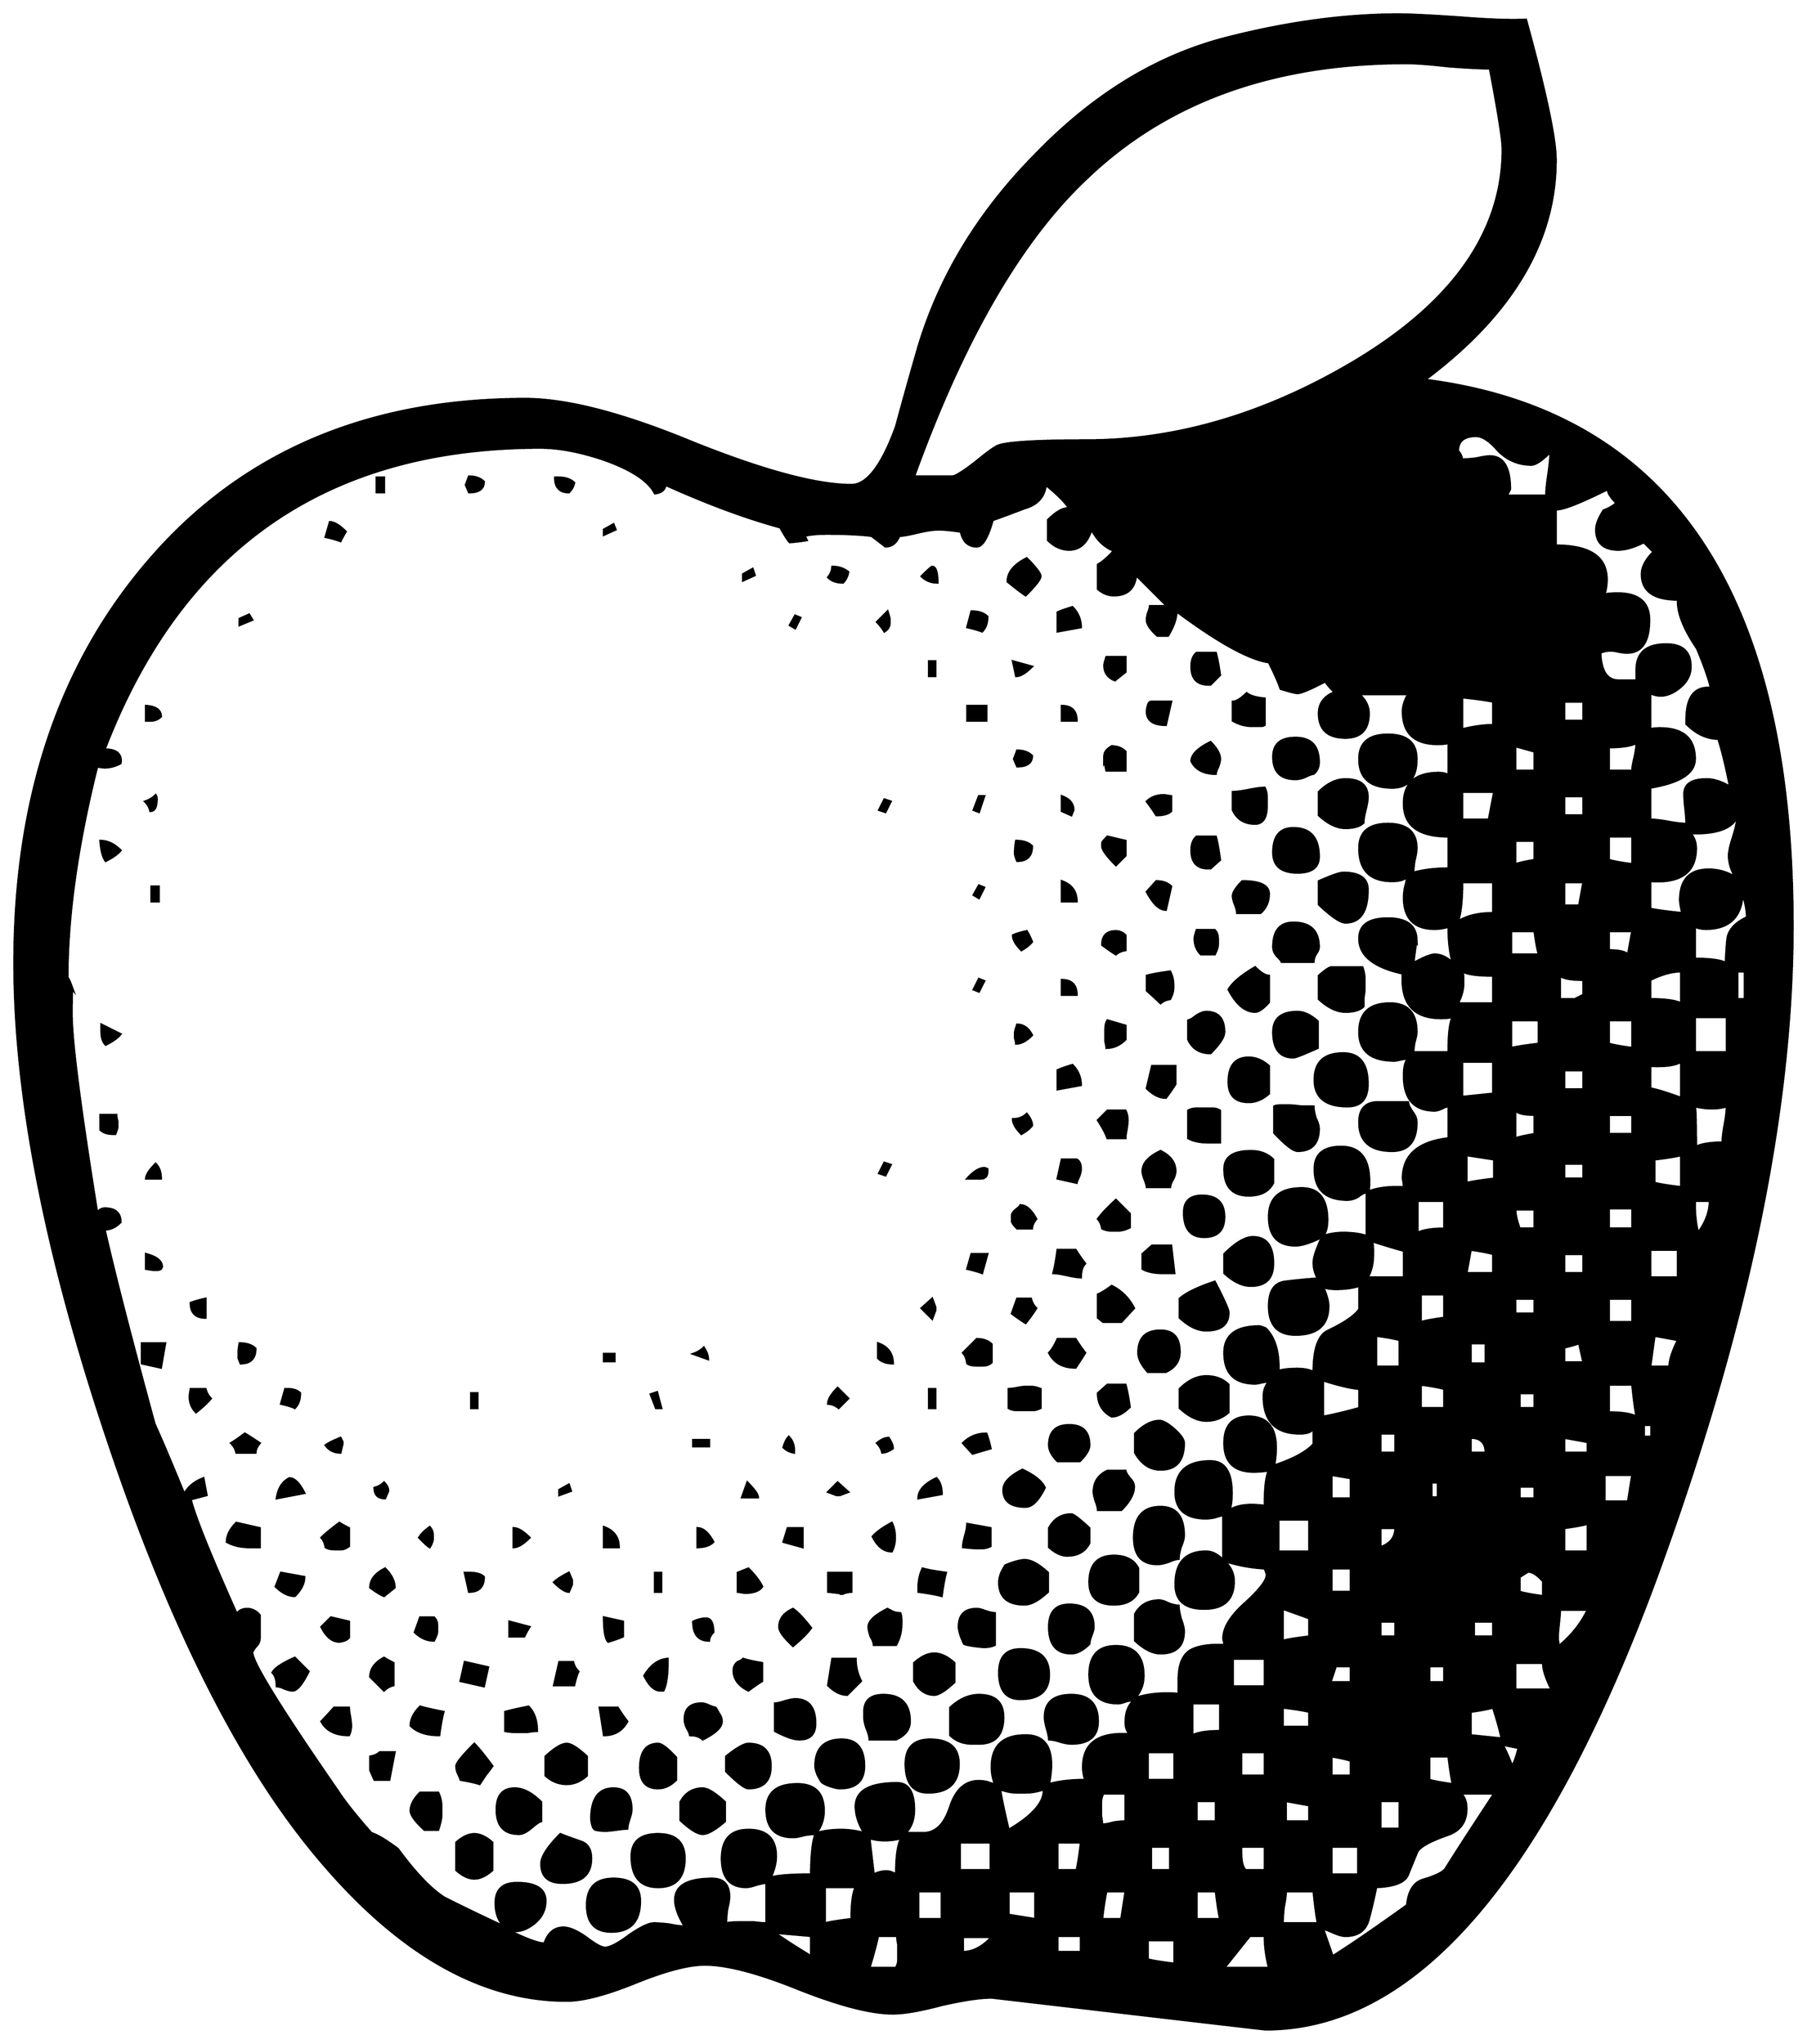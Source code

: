 


\begin{tikzpicture}[y=0.80pt, x=0.80pt, yscale=-1.0, xscale=1.0, inner sep=0pt, outer sep=0pt]
\begin{scope}[shift={(100.0,1715.0)},nonzero rule]
  \path[draw=.,fill=.,line width=1.600pt] (1756.0,-682.0) ..
    controls (1756.0,-506.667) and (1713.333,-302.333) ..
    (1628.0,-69.0) .. controls (1523.333,215.0) and (1400.667,357.0)
    .. (1260.0,357.0) .. controls (1259.333,357.0) and
    (1239.0,354.667) .. (1199.0,350.0) -- (1062.0,334.0) ..
    controls (1022.0,329.333) and (1002.0,327.0) .. (1002.0,327.0)
    .. controls (991.333,327.0) and (975.667,329.333) .. (955.0,334.0)
    .. controls (935.0,339.333) and (919.667,342.0) .. (909.0,342.0)
    .. controls (888.333,342.0) and (858.667,334.333) .. (820.0,319.0)
    .. controls (782.0,303.667) and (752.667,296.0) .. (732.0,296.0)
    .. controls (716.667,296.0) and (695.0,301.667) .. (667.0,313.0)
    .. controls (639.0,324.333) and (617.333,330.0) .. (602.0,330.0)
    .. controls (521.333,330.0) and (443.667,285.667) .. (369.0,197.0)
    .. controls (294.333,109.0) and (227.333,-24.333) ..
    (168.0,-203.0) .. controls (110.667,-375.0) and (82.0,-523.0)
    .. (82.0,-647.0) .. controls (82.0,-800.333) and
    (123.333,-925.667) .. (206.0,-1023.0) .. controls
    (293.333,-1126.333) and (412.333,-1178.0) .. (563.0,-1178.0) ..
    controls (602.333,-1178.0) and (655.0,-1164.333) ..
    (721.0,-1137.0) .. controls (787.667,-1110.333) and
    (837.333,-1097.0) .. (870.0,-1097.0) .. controls
    (884.667,-1097.0) and (898.667,-1115.333) .. (912.0,-1152.0) ..
    controls (918.667,-1176.667) and (925.667,-1201.667) ..
    (933.0,-1227.0) .. controls (953.0,-1293.667) and
    (989.667,-1354.0) .. (1043.0,-1408.0) .. controls
    (1097.667,-1464.667) and (1157.667,-1501.333) .. (1223.0,-1518.0) ..
    controls (1280.333,-1532.667) and (1334.333,-1540.0) ..
    (1385.0,-1540.0) .. controls (1396.333,-1540.0) and
    (1416.333,-1539.0) .. (1445.0,-1537.0) .. controls
    (1470.333,-1535.0) and (1490.333,-1534.333) .. (1505.0,-1535.0) ..
    controls (1523.667,-1467.0) and (1533.0,-1423.0) ..
    (1533.0,-1403.0) .. controls (1533.0,-1326.333) and
    (1492.0,-1257.333) .. (1410.0,-1196.0) .. controls
    (1640.667,-1166.667) and (1756.0,-995.333) .. (1756.0,-682.0) --
    cycle(1528.0,-1128.0) .. controls (1520.0,-1120.0) and
    (1514.0,-1116.0) .. (1510.0,-1116.0) .. controls
    (1498.0,-1116.0) and (1487.667,-1120.333) .. (1479.0,-1129.0) ..
    controls (1471.0,-1138.333) and (1464.0,-1143.0) ..
    (1458.0,-1143.0) .. controls (1446.667,-1143.0) and
    (1441.0,-1138.333) .. (1441.0,-1129.0) .. controls
    (1443.0,-1127.0) and (1444.333,-1124.333) .. (1445.0,-1121.0) ..
    controls (1447.667,-1121.0) and (1452.0,-1121.333) ..
    (1458.0,-1122.0) .. controls (1464.0,-1123.333) and
    (1468.333,-1124.0) .. (1471.0,-1124.0) .. controls
    (1483.667,-1124.0) and (1490.0,-1113.667) .. (1490.0,-1093.0) --
    (1487.0,-1087.0) -- (1524.0,-1087.0) .. controls
    (1524.0,-1091.667) and (1524.667,-1098.333) .. (1526.0,-1107.0) ..
    controls (1527.333,-1116.333) and (1528.0,-1123.333) ..
    (1528.0,-1128.0) -- cycle(1697.0,-813.0) .. controls
    (1693.0,-833.0) and (1689.333,-848.0) .. (1686.0,-858.0) ..
    controls (1675.333,-858.0) and (1665.333,-862.667) ..
    (1656.0,-872.0) -- (1656.0,-876.0) .. controls
    (1656.0,-897.333) and (1663.667,-907.333) .. (1679.0,-906.0) ..
    controls (1677.0,-914.667) and (1672.667,-927.0) ..
    (1666.0,-943.0) .. controls (1653.333,-961.667) and
    (1647.333,-977.0) .. (1648.0,-989.0) .. controls
    (1625.333,-989.0) and (1614.0,-997.0) .. (1614.0,-1013.0) ..
    controls (1614.0,-1019.667) and (1617.667,-1026.667) ..
    (1625.0,-1034.0) -- (1616.0,-1043.0) .. controls
    (1606.667,-1038.333) and (1598.667,-1036.0) .. (1592.0,-1036.0) ..
    controls (1578.0,-1036.0) and (1571.0,-1042.333) ..
    (1571.0,-1055.0) .. controls (1571.0,-1059.667) and
    (1573.333,-1065.667) .. (1578.0,-1073.0) .. controls
    (1583.333,-1075.0) and (1587.333,-1077.333) .. (1590.0,-1080.0) ..
    controls (1584.667,-1085.333) and (1582.0,-1089.667) ..
    (1582.0,-1093.0) .. controls (1555.333,-1079.667) and
    (1539.0,-1073.333) .. (1533.0,-1074.0) -- (1533.0,-1040.0) ..
    controls (1565.0,-1040.0) and (1581.0,-1029.333) ..
    (1581.0,-1008.0) .. controls (1581.0,-1003.333) and
    (1580.333,-998.667) .. (1579.0,-994.0) .. controls
    (1582.333,-994.667) and (1586.333,-995.0) .. (1591.0,-995.0) ..
    controls (1611.0,-995.0) and (1621.0,-986.667) ..
    (1621.0,-970.0) .. controls (1621.0,-949.333) and
    (1614.0,-939.0) .. (1600.0,-939.0) .. controls
    (1598.0,-939.0) and (1595.333,-939.333) .. (1592.0,-940.0) ..
    controls (1589.333,-940.667) and (1587.0,-941.0) ..
    (1585.0,-941.0) .. controls (1581.0,-941.0) and
    (1577.667,-940.333) .. (1575.0,-939.0) .. controls
    (1575.667,-921.667) and (1581.333,-913.0) .. (1592.0,-913.0) --
    (1609.0,-913.0) -- (1609.0,-923.0) .. controls
    (1609.0,-939.0) and (1618.333,-947.0) .. (1637.0,-947.0) ..
    controls (1652.333,-947.0) and (1660.0,-940.0) ..
    (1660.0,-926.0) .. controls (1660.0,-917.333) and
    (1655.667,-910.0) .. (1647.0,-904.0) .. controls
    (1638.333,-898.0) and (1630.0,-897.0) .. (1622.0,-901.0) --
    (1622.0,-867.0) .. controls (1624.0,-867.667) and
    (1627.0,-868.0) .. (1631.0,-868.0) .. controls
    (1653.0,-868.0) and (1664.0,-858.333) .. (1664.0,-839.0) ..
    controls (1664.0,-825.667) and (1650.0,-816.667) ..
    (1622.0,-812.0) -- (1622.0,-782.0) .. controls
    (1626.0,-782.0) and (1631.667,-781.333) .. (1639.0,-780.0) ..
    controls (1646.333,-778.667) and (1652.0,-778.0) ..
    (1656.0,-778.0) .. controls (1656.0,-781.333) and
    (1655.667,-786.0) .. (1655.0,-792.0) .. controls
    (1654.333,-798.0) and (1654.0,-802.667) .. (1654.0,-806.0) ..
    controls (1654.0,-815.333) and (1661.0,-820.0) ..
    (1675.0,-820.0) .. controls (1681.667,-820.0) and
    (1689.0,-817.667) .. (1697.0,-813.0) -- cycle(1483.0,-1413.0)
    .. controls (1483.0,-1421.667) and (1479.0,-1447.0) ..
    (1471.0,-1489.0) .. controls (1463.0,-1489.0) and
    (1450.0,-1489.667) .. (1432.0,-1491.0) .. controls
    (1414.667,-1493.0) and (1401.333,-1494.0) .. (1392.0,-1494.0) ..
    controls (1267.333,-1494.0) and (1167.333,-1458.0) ..
    (1092.0,-1386.0) .. controls (1030.0,-1328.0) and
    (975.667,-1234.333) .. (929.0,-1105.0) -- (965.0,-1105.0) ..
    controls (967.667,-1105.0) and (974.667,-1109.333) ..
    (986.0,-1118.0) .. controls (997.333,-1127.333) and
    (1004.667,-1132.667) .. (1008.0,-1134.0) .. controls
    (1016.667,-1137.333) and (1044.333,-1139.0) .. (1091.0,-1139.0) ..
    controls (1175.0,-1139.0) and (1258.333,-1163.333) ..
    (1341.0,-1212.0) .. controls (1435.667,-1268.0) and
    (1483.0,-1335.0) .. (1483.0,-1413.0) -- cycle(1609.0,-854.0)
    .. controls (1603.667,-851.333) and (1595.0,-850.0) ..
    (1583.0,-850.0) -- (1583.0,-828.0) -- (1605.0,-828.0) ..
    controls (1605.0,-830.667) and (1605.667,-834.667) ..
    (1607.0,-840.0) .. controls (1608.333,-846.0) and
    (1609.0,-850.667) .. (1609.0,-854.0) -- cycle(1559.0,-875.0)
    -- (1559.0,-893.0) -- (1541.0,-893.0) -- (1541.0,-875.0) --
    (1559.0,-875.0) -- cycle(1704.0,-785.0) .. controls
    (1699.333,-773.667) and (1684.667,-768.333) .. (1660.0,-769.0) ..
    controls (1663.333,-765.0) and (1665.0,-760.333) ..
    (1665.0,-755.0) .. controls (1665.0,-732.333) and
    (1650.667,-722.0) .. (1622.0,-724.0) -- (1622.0,-698.0) ..
    controls (1628.667,-696.667) and (1638.667,-695.333) ..
    (1652.0,-694.0) .. controls (1650.667,-700.0) and
    (1650.0,-704.0) .. (1650.0,-706.0) .. controls
    (1650.0,-725.333) and (1659.0,-735.0) .. (1677.0,-735.0) ..
    controls (1685.667,-735.0) and (1694.0,-732.667) ..
    (1702.0,-728.0) .. controls (1698.0,-734.667) and
    (1696.0,-741.333) .. (1696.0,-748.0) .. controls
    (1696.0,-752.0) and (1697.333,-758.0) .. (1700.0,-766.0) ..
    controls (1702.667,-774.667) and (1704.0,-781.0) ..
    (1704.0,-785.0) -- cycle(1713.0,-690.0) .. controls
    (1713.0,-696.0) and (1711.667,-703.333) .. (1709.0,-712.0) ..
    controls (1707.667,-690.0) and (1696.0,-679.0) ..
    (1674.0,-679.0) .. controls (1670.667,-679.0) and
    (1667.333,-679.667) .. (1664.0,-681.0) -- (1664.0,-651.0) ..
    controls (1678.667,-651.0) and (1688.333,-649.667) ..
    (1693.0,-647.0) .. controls (1693.667,-661.0) and
    (1694.333,-669.333) .. (1695.0,-672.0) .. controls
    (1697.0,-679.333) and (1703.0,-685.333) .. (1713.0,-690.0) --
    cycle(1605.0,-740.0) -- (1605.0,-766.0) -- (1583.0,-766.0)
    -- (1583.0,-744.0) .. controls (1587.667,-742.667) and
    (1595.0,-741.333) .. (1605.0,-740.0) -- cycle(1559.0,-786.0)
    -- (1559.0,-804.0) -- (1541.0,-804.0) -- (1541.0,-786.0) --
    (1559.0,-786.0) -- cycle(1513.0,-828.0) -- (1513.0,-846.0)
    -- (1495.0,-851.0) -- (1495.0,-828.0) -- (1513.0,-828.0) --
    cycle(1474.0,-871.0) -- (1474.0,-893.0) .. controls
    (1467.333,-894.333) and (1457.667,-895.667) .. (1445.0,-897.0) --
    (1445.0,-867.0) .. controls (1455.667,-869.667) and
    (1465.333,-871.0) .. (1474.0,-871.0) -- cycle(1711.0,-613.0)
    -- (1711.0,-639.0) -- (1704.0,-639.0) -- (1704.0,-613.0) --
    (1711.0,-613.0) -- cycle(1559.0,-723.0) -- (1541.0,-723.0)
    -- (1541.0,-701.0) -- (1555.0,-701.0) -- (1559.0,-723.0) --
    cycle(1651.0,-609.0) -- (1651.0,-639.0) .. controls
    (1642.333,-639.0) and (1632.667,-636.333) .. (1622.0,-631.0) --
    (1622.0,-613.0) .. controls (1636.0,-613.0) and
    (1645.667,-611.667) .. (1651.0,-609.0) -- cycle(1605.0,-677.0)
    -- (1583.0,-677.0) -- (1583.0,-659.0) .. controls
    (1592.333,-659.0) and (1598.333,-657.667) .. (1601.0,-655.0) --
    (1605.0,-677.0) -- cycle(1694.0,-563.0) -- (1694.0,-596.0)
    -- (1664.0,-596.0) -- (1664.0,-563.0) -- (1694.0,-563.0) --
    cycle(1475.0,-808.0) -- (1445.0,-808.0) -- (1445.0,-782.0)
    -- (1470.0,-782.0) -- (1475.0,-808.0) --
    cycle(1513.0,-744.0) -- (1513.0,-762.0) -- (1495.0,-762.0)
    -- (1495.0,-740.0) .. controls (1499.0,-741.333) and
    (1505.0,-742.667) .. (1513.0,-744.0) -- cycle(1605.0,-567.0)
    -- (1605.0,-593.0) -- (1583.0,-593.0) -- (1583.0,-571.0) ..
    controls (1587.667,-569.667) and (1595.0,-568.333) ..
    (1605.0,-567.0) -- cycle(1651.0,-520.0) -- (1651.0,-554.0)
    .. controls (1645.667,-550.667) and (1636.0,-549.333) ..
    (1622.0,-550.0) -- (1622.0,-529.0) .. controls
    (1628.667,-527.667) and (1638.333,-524.667) .. (1651.0,-520.0) --
    cycle(1559.0,-617.0) -- (1559.0,-631.0) .. controls
    (1547.667,-631.0) and (1540.333,-632.333) .. (1537.0,-635.0) --
    (1537.0,-613.0) -- (1551.0,-613.0) -- (1559.0,-617.0) --
    cycle(1694.0,-512.0) .. controls (1685.333,-509.333) and
    (1675.333,-509.333) .. (1664.0,-512.0) .. controls
    (1664.667,-509.333) and (1665.0,-496.667) .. (1665.0,-474.0) ..
    controls (1670.333,-476.667) and (1678.667,-478.0) ..
    (1690.0,-478.0) .. controls (1690.0,-482.0) and
    (1690.667,-487.667) .. (1692.0,-495.0) .. controls
    (1693.333,-502.333) and (1694.0,-508.0) .. (1694.0,-512.0) --
    cycle(1517.0,-655.0) .. controls (1515.667,-659.667) and
    (1514.333,-667.0) .. (1513.0,-677.0) -- (1491.0,-677.0) --
    (1491.0,-655.0) -- (1517.0,-655.0) -- cycle(1474.0,-694.0)
    -- (1474.0,-723.0) -- (1445.0,-723.0) .. controls
    (1445.0,-706.333) and (1443.667,-694.0) .. (1441.0,-686.0) ..
    controls (1449.0,-691.333) and (1460.0,-694.0) ..
    (1474.0,-694.0) -- cycle(1651.0,-436.0) -- (1651.0,-466.0)
    .. controls (1645.667,-464.667) and (1637.333,-463.333) ..
    (1626.0,-462.0) -- (1626.0,-440.0) .. controls
    (1631.333,-438.667) and (1639.667,-437.333) .. (1651.0,-436.0) --
    cycle(1605.0,-486.0) -- (1605.0,-504.0) -- (1583.0,-504.0)
    -- (1583.0,-486.0) -- (1605.0,-486.0) --
    cycle(1559.0,-528.0) -- (1559.0,-546.0) -- (1541.0,-546.0)
    -- (1541.0,-528.0) -- (1559.0,-528.0) --
    cycle(1517.0,-571.0) -- (1517.0,-593.0) -- (1491.0,-593.0)
    -- (1491.0,-567.0) .. controls (1497.0,-568.333) and
    (1505.667,-569.667) .. (1517.0,-571.0) -- cycle(1474.0,-609.0)
    -- (1474.0,-635.0) .. controls (1459.333,-635.0) and
    (1449.667,-636.333) .. (1445.0,-639.0) .. controls
    (1445.667,-637.667) and (1446.0,-635.667) .. (1446.0,-633.0) --
    (1446.0,-627.0) .. controls (1446.0,-621.667) and
    (1444.333,-615.667) .. (1441.0,-609.0) -- (1474.0,-609.0) --
    cycle(1678.0,-423.0) -- (1664.0,-423.0) -- (1664.0,-419.0)
    .. controls (1664.0,-409.667) and (1665.0,-401.0) ..
    (1667.0,-393.0) .. controls (1674.333,-403.0) and
    (1678.0,-413.0) .. (1678.0,-423.0) -- cycle(1559.0,-444.0)
    -- (1559.0,-458.0) -- (1541.0,-458.0) -- (1541.0,-444.0) --
    (1559.0,-444.0) -- cycle(1605.0,-397.0) -- (1605.0,-416.0)
    -- (1583.0,-416.0) -- (1583.0,-397.0) -- (1605.0,-397.0) --
    cycle(1513.0,-486.0) -- (1513.0,-504.0) .. controls
    (1503.667,-504.0) and (1497.667,-505.333) .. (1495.0,-508.0) --
    (1495.0,-482.0) .. controls (1499.0,-483.333) and
    (1505.0,-484.667) .. (1513.0,-486.0) -- cycle(1648.0,-351.0)
    -- (1648.0,-377.0) -- (1622.0,-377.0) -- (1622.0,-351.0) --
    (1648.0,-351.0) -- cycle(1474.0,-524.0) -- (1474.0,-554.0)
    -- (1445.0,-554.0) -- (1445.0,-521.0) .. controls
    (1451.667,-521.667) and (1461.333,-522.667) .. (1474.0,-524.0) --
    cycle(1648.0,-292.0) -- (1626.0,-296.0) -- (1622.0,-267.0)
    -- (1640.0,-267.0) .. controls (1640.0,-273.0) and
    (1642.667,-281.333) .. (1648.0,-292.0) -- cycle(1475.0,-444.0)
    -- (1475.0,-462.0) -- (1449.0,-466.0) -- (1449.0,-440.0) ..
    controls (1455.0,-441.333) and (1463.667,-442.667) ..
    (1475.0,-444.0) -- cycle(1559.0,-355.0) -- (1559.0,-373.0)
    -- (1541.0,-373.0) -- (1541.0,-355.0) -- (1559.0,-355.0) --
    cycle(1605.0,-309.0) -- (1605.0,-331.0) -- (1583.0,-331.0)
    -- (1583.0,-309.0) -- (1605.0,-309.0) --
    cycle(1513.0,-397.0) -- (1513.0,-415.0) -- (1495.0,-415.0)
    .. controls (1495.0,-410.333) and (1496.333,-404.333) ..
    (1499.0,-397.0) -- (1513.0,-397.0) -- cycle(1609.0,-220.0)
    .. controls (1607.667,-226.667) and (1606.333,-236.667) ..
    (1605.0,-250.0) -- (1583.0,-250.0) -- (1583.0,-224.0) ..
    controls (1595.0,-224.0) and (1603.667,-222.667) ..
    (1609.0,-220.0) -- cycle(1559.0,-271.0) -- (1555.0,-289.0)
    .. controls (1551.667,-287.667) and (1547.0,-286.333) ..
    (1541.0,-285.0) -- (1541.0,-271.0) -- (1559.0,-271.0) --
    cycle(1513.0,-317.0) -- (1513.0,-331.0) -- (1495.0,-331.0)
    -- (1495.0,-317.0) -- (1513.0,-317.0) --
    cycle(1474.0,-355.0) -- (1474.0,-373.0) .. controls
    (1469.333,-374.333) and (1462.333,-375.667) .. (1453.0,-377.0) --
    (1449.0,-355.0) -- (1474.0,-355.0) -- cycle(1623.0,-201.0)
    -- (1623.0,-212.0) -- (1616.0,-212.0) -- (1616.0,-201.0) --
    (1623.0,-201.0) -- cycle(1428.0,-397.0) -- (1428.0,-423.0)
    -- (1403.0,-423.0) -- (1403.0,-393.0) .. controls
    (1408.333,-395.667) and (1416.667,-397.0) .. (1428.0,-397.0) --
    cycle(1563.0,-186.0) -- (1563.0,-196.0) -- (1541.0,-200.0)
    -- (1541.0,-186.0) -- (1563.0,-186.0) --
    cycle(1605.0,-165.0) -- (1579.0,-165.0) -- (1579.0,-140.0)
    -- (1601.0,-140.0) -- (1605.0,-165.0) --
    cycle(1390.0,-351.0) -- (1390.0,-376.0) .. controls
    (1382.667,-378.0) and (1372.667,-381.0) .. (1360.0,-385.0) ..
    controls (1360.667,-383.667) and (1361.0,-381.333) ..
    (1361.0,-378.0) -- (1361.0,-371.0) .. controls
    (1361.0,-363.667) and (1359.333,-357.0) .. (1356.0,-351.0) --
    (1390.0,-351.0) -- cycle(1513.0,-228.0) -- (1513.0,-242.0)
    -- (1499.0,-242.0) -- (1499.0,-228.0) -- (1513.0,-228.0) --
    cycle(1467.0,-270.0) -- (1467.0,-289.0) -- (1453.0,-289.0)
    -- (1453.0,-270.0) -- (1467.0,-270.0) --
    cycle(1428.0,-313.0) -- (1428.0,-335.0) -- (1406.0,-335.0)
    -- (1406.0,-309.0) .. controls (1410.667,-310.333) and
    (1418.0,-311.667) .. (1428.0,-313.0) -- cycle(1563.0,-93.0) --
    (1563.0,-119.0) .. controls (1558.333,-117.667) and
    (1551.0,-116.333) .. (1541.0,-115.0) -- (1541.0,-93.0) --
    (1563.0,-93.0) -- cycle(1386.0,-267.0) -- (1386.0,-292.0) ..
    controls (1381.333,-293.333) and (1374.0,-294.667) ..
    (1364.0,-296.0) -- (1364.0,-267.0) -- (1386.0,-267.0) --
    cycle(1428.0,-228.0) -- (1428.0,-246.0) .. controls
    (1423.333,-247.333) and (1416.0,-248.667) .. (1406.0,-250.0) --
    (1406.0,-228.0) -- (1428.0,-228.0) -- cycle(1513.0,-143.0)
    -- (1513.0,-154.0) -- (1499.0,-154.0) -- (1499.0,-143.0) --
    (1513.0,-143.0) -- cycle(1467.0,-186.0) .. controls
    (1467.0,-195.333) and (1462.333,-200.0) .. (1453.0,-200.0) --
    (1453.0,-186.0) -- (1467.0,-186.0) -- cycle(1521.0,-51.0) --
    (1521.0,-65.0) .. controls (1515.667,-71.0) and (1511.0,-74.0)
    .. (1507.0,-74.0) -- (1499.0,-69.0) -- (1499.0,-55.0) ..
    controls (1503.667,-53.667) and (1511.0,-52.333) .. (1521.0,-51.0)
    -- cycle(1382.0,-186.0) -- (1382.0,-204.0) --
    (1368.0,-204.0) -- (1368.0,-186.0) -- (1382.0,-186.0) --
    cycle(1422.0,-144.0) -- (1422.0,-158.0) -- (1416.0,-158.0)
    -- (1416.0,-144.0) -- (1422.0,-144.0) -- cycle(1563.0,-38.0)
    -- (1537.0,-38.0) .. controls (1537.0,-35.333) and
    (1536.667,-31.0) .. (1536.0,-25.0) .. controls (1535.333,-19.0)
    and (1535.0,-14.333) .. (1535.0,-11.0) .. controls
    (1535.0,-10.333) and (1535.333,-8.0) .. (1536.0,-4.0) ..
    controls (1548.0,-14.0) and (1557.0,-25.333) .. (1563.0,-38.0)
    -- cycle(1348.0,-228.0) -- (1348.0,-246.0) .. controls
    (1340.0,-246.667) and (1328.667,-249.333) .. (1314.0,-254.0) --
    (1314.0,-220.0) .. controls (1322.0,-221.333) and
    (1333.333,-224.0) .. (1348.0,-228.0) -- cycle(1529.0,37.0) ..
    controls (1523.667,26.333) and (1521.0,18.0) .. (1521.0,12.0) --
    (1495.0,12.0) -- (1495.0,37.0) -- (1529.0,37.0) --
    cycle(1340.0,-143.0) -- (1340.0,-162.0) .. controls
    (1336.0,-162.667) and (1330.0,-163.667) .. (1322.0,-165.0) --
    (1322.0,-143.0) -- (1340.0,-143.0) -- cycle(1474.0,-13.0) --
    (1474.0,-27.0) -- (1456.0,-27.0) -- (1456.0,-13.0) --
    (1474.0,-13.0) -- cycle(1382.0,-115.0) -- (1368.0,-115.0) --
    (1368.0,-97.0) .. controls (1377.333,-100.333) and
    (1382.0,-106.333) .. (1382.0,-115.0) -- cycle(1482.0,83.0) ..
    controls (1480.667,76.333) and (1478.0,66.667) .. (1474.0,54.0) ..
    controls (1469.333,55.333) and (1462.333,56.667) .. (1453.0,58.0) --
    (1453.0,80.0) .. controls (1459.667,80.667) and (1469.333,81.667) ..
    (1482.0,83.0) -- cycle(1428.0,30.0) -- (1428.0,15.0) --
    (1414.0,15.0) -- (1414.0,30.0) -- (1428.0,30.0) --
    cycle(1340.0,-55.0) -- (1340.0,-77.0) -- (1322.0,-77.0) --
    (1322.0,-55.0) -- (1340.0,-55.0) -- cycle(1382.0,-13.0) --
    (1382.0,-27.0) -- (1368.0,-27.0) -- (1368.0,-13.0) --
    (1382.0,-13.0) -- cycle(1301.0,-93.0) -- (1301.0,-123.0) --
    (1272.0,-123.0) -- (1272.0,-93.0) -- (1301.0,-93.0) --
    cycle(1498.0,92.0) .. controls (1494.667,91.333) and
    (1489.667,90.333) .. (1483.0,89.0) .. controls (1485.667,93.667) and
    (1488.667,100.333) .. (1492.0,109.0) .. controls (1494.0,105.667)
    and (1496.0,100.0) .. (1498.0,92.0) -- cycle(1301.0,-13.0)
    -- (1301.0,-30.0) .. controls (1295.667,-32.0) and
    (1287.333,-35.0) .. (1276.0,-39.0) -- (1276.0,-9.0) ..
    controls (1281.333,-10.333) and (1289.667,-11.667) .. (1301.0,-13.0)
    -- cycle(1436.0,126.0) .. controls (1434.667,120.0) and
    (1433.333,111.333) .. (1432.0,100.0) -- (1414.0,100.0) --
    (1414.0,122.0) .. controls (1418.667,123.333) and (1426.0,124.667)
    .. (1436.0,126.0) -- cycle(1340.0,30.0) -- (1340.0,15.0) --
    (1326.0,15.0) -- (1321.0,30.0) -- (1340.0,30.0) --
    cycle(1301.0,72.0) -- (1301.0,58.0) .. controls
    (1295.667,56.667) and (1287.333,55.333) .. (1276.0,54.0) --
    (1276.0,72.0) -- (1301.0,72.0) -- cycle(1259.0,34.0) --
    (1259.0,8.0) -- (1229.0,8.0) -- (1229.0,34.0) --
    (1259.0,34.0) -- cycle(1340.0,118.0) -- (1340.0,104.0) ..
    controls (1336.0,102.667) and (1330.0,101.333) .. (1322.0,100.0)
    -- (1322.0,118.0) -- (1340.0,118.0) -- cycle(1386.0,168.0)
    -- (1386.0,142.0) -- (1368.0,142.0) -- (1368.0,168.0) --
    (1386.0,168.0) -- cycle(1436.0,-596.0) .. controls
    (1432.667,-595.333) and (1429.0,-595.0) .. (1425.0,-595.0) ..
    controls (1399.0,-595.0) and (1387.0,-609.0) ..
    (1389.0,-637.0) .. controls (1361.667,-643.0) and
    (1348.0,-654.0) .. (1348.0,-670.0) .. controls
    (1348.0,-682.667) and (1357.0,-689.0) .. (1375.0,-689.0) ..
    controls (1393.0,-689.0) and (1402.0,-682.0) ..
    (1402.0,-668.0) .. controls (1402.0,-669.333) and
    (1401.0,-662.333) .. (1399.0,-647.0) .. controls
    (1409.0,-652.333) and (1415.667,-655.0) .. (1419.0,-655.0) ..
    controls (1425.0,-655.0) and (1430.667,-652.333) ..
    (1436.0,-647.0) .. controls (1433.333,-656.333) and
    (1432.0,-667.667) .. (1432.0,-681.0) .. controls
    (1427.333,-679.667) and (1423.0,-679.0) .. (1419.0,-679.0) ..
    controls (1399.667,-679.0) and (1390.0,-689.0) ..
    (1390.0,-709.0) .. controls (1390.0,-711.0) and
    (1390.333,-714.0) .. (1391.0,-718.0) .. controls
    (1392.333,-722.667) and (1393.0,-726.0) .. (1393.0,-728.0) ..
    controls (1390.333,-725.333) and (1385.667,-724.0) ..
    (1379.0,-724.0) .. controls (1358.333,-724.0) and
    (1348.0,-734.333) .. (1348.0,-755.0) .. controls
    (1348.0,-770.333) and (1357.0,-778.0) .. (1375.0,-778.0) ..
    controls (1393.0,-778.0) and (1402.0,-770.333) ..
    (1402.0,-755.0) .. controls (1402.0,-752.333) and
    (1401.333,-748.333) .. (1400.0,-743.0) .. controls
    (1399.333,-738.333) and (1399.0,-734.667) .. (1399.0,-732.0) ..
    controls (1408.333,-734.667) and (1419.333,-736.0) ..
    (1432.0,-736.0) -- (1432.0,-766.0) .. controls
    (1404.0,-766.0) and (1390.0,-776.333) .. (1390.0,-797.0) ..
    controls (1390.0,-816.333) and (1401.0,-826.0) ..
    (1423.0,-826.0) .. controls (1426.333,-826.0) and
    (1429.333,-825.333) .. (1432.0,-824.0) -- (1432.0,-854.0) ..
    controls (1429.333,-853.333) and (1426.0,-853.0) ..
    (1422.0,-853.0) .. controls (1400.0,-853.0) and
    (1389.0,-863.333) .. (1389.0,-884.0) .. controls
    (1389.0,-888.667) and (1390.667,-894.0) .. (1394.0,-900.0) --
    (1348.0,-900.0) .. controls (1354.0,-894.667) and
    (1357.0,-888.667) .. (1357.0,-882.0) .. controls
    (1357.0,-866.667) and (1349.667,-859.0) .. (1335.0,-859.0) ..
    controls (1318.333,-859.0) and (1310.0,-866.667) ..
    (1310.0,-882.0) .. controls (1310.0,-891.333) and
    (1315.0,-898.0) .. (1325.0,-902.0) .. controls
    (1322.333,-904.0) and (1319.333,-907.333) .. (1316.0,-912.0) ..
    controls (1302.0,-904.667) and (1293.333,-901.0) ..
    (1290.0,-901.0) .. controls (1288.0,-901.0) and
    (1282.667,-902.333) .. (1274.0,-905.0) .. controls
    (1272.0,-911.0) and (1268.333,-919.333) .. (1263.0,-930.0) ..
    controls (1244.333,-932.667) and (1215.333,-948.667) ..
    (1176.0,-978.0) .. controls (1176.0,-971.333) and
    (1173.333,-963.667) .. (1168.0,-955.0) -- (1158.0,-955.0) ..
    controls (1151.333,-961.0) and (1148.0,-966.0) ..
    (1148.0,-970.0) .. controls (1148.0,-971.333) and
    (1148.333,-973.333) .. (1149.0,-976.0) .. controls
    (1150.333,-979.333) and (1151.0,-981.667) .. (1151.0,-983.0) --
    (1167.0,-983.0) -- (1138.0,-1012.0) .. controls
    (1136.667,-999.333) and (1129.667,-993.0) .. (1117.0,-993.0) ..
    controls (1111.667,-993.0) and (1106.667,-995.0) ..
    (1102.0,-999.0) -- (1102.0,-1022.0) .. controls
    (1106.667,-1024.667) and (1111.667,-1029.0) .. (1117.0,-1035.0) ..
    controls (1108.333,-1038.333) and (1101.333,-1045.0) ..
    (1096.0,-1055.0) .. controls (1092.0,-1042.333) and
    (1085.0,-1036.0) .. (1075.0,-1036.0) .. controls
    (1067.667,-1036.0) and (1061.0,-1039.0) .. (1055.0,-1045.0) --
    (1055.0,-1064.0) .. controls (1063.0,-1072.0) and
    (1069.667,-1075.667) .. (1075.0,-1075.0) .. controls
    (1071.0,-1081.0) and (1063.667,-1088.333) .. (1053.0,-1097.0) ..
    controls (1051.667,-1085.667) and (1045.0,-1078.333) ..
    (1033.0,-1075.0) .. controls (1013.667,-1067.667) and
    (1003.667,-1064.0) .. (1003.0,-1064.0) .. controls
    (998.333,-1047.333) and (993.333,-1039.0) .. (988.0,-1039.0) ..
    controls (980.0,-1039.0) and (975.0,-1043.667) ..
    (973.0,-1053.0) .. controls (963.667,-1054.333) and
    (956.667,-1055.0) .. (952.0,-1055.0) .. controls
    (947.333,-1055.0) and (940.667,-1054.0) .. (932.0,-1052.0) ..
    controls (924.0,-1050.0) and (918.333,-1049.0) ..
    (915.0,-1049.0) .. controls (912.333,-1042.333) and
    (908.0,-1039.0) .. (902.0,-1039.0) .. controls
    (902.0,-1039.0) and (897.667,-1042.333) .. (889.0,-1049.0) ..
    controls (878.333,-1050.333) and (864.333,-1051.0) ..
    (847.0,-1051.0) .. controls (837.667,-1051.0) and
    (830.667,-1050.333) .. (826.0,-1049.0) -- (828.0,-1045.0) ..
    controls (824.667,-1044.333) and (819.333,-1043.667) ..
    (812.0,-1043.0) .. controls (810.0,-1045.0) and
    (807.0,-1049.667) .. (803.0,-1057.0) .. controls
    (771.0,-1065.667) and (735.0,-1079.0) .. (695.0,-1097.0) ..
    controls (694.333,-1092.333) and (691.0,-1089.667) ..
    (685.0,-1089.0) .. controls (679.0,-1101.0) and
    (662.667,-1111.667) .. (636.0,-1121.0) .. controls
    (614.0,-1128.333) and (594.333,-1132.0) .. (577.0,-1132.0) ..
    controls (376.333,-1132.0) and (239.667,-1037.333) ..
    (167.0,-848.0) .. controls (178.333,-848.0) and (183.333,-843.667)
    .. (182.0,-835.0) .. controls (174.667,-831.0) and
    (167.333,-830.0) .. (160.0,-832.0) .. controls (141.333,-757.333)
    and (132.0,-690.667) .. (132.0,-632.0) .. controls
    (132.0,-634.667) and (133.667,-631.333) .. (137.0,-622.0) ..
    controls (136.333,-624.0) and (136.0,-616.333) .. (136.0,-599.0)
    .. controls (136.0,-573.667) and (144.0,-511.333) ..
    (160.0,-412.0) .. controls (162.0,-414.667) and (164.333,-416.0)
    .. (167.0,-416.0) .. controls (177.0,-416.0) and
    (182.0,-411.667) .. (182.0,-403.0) .. controls (177.333,-398.333)
    and (172.333,-396.0) .. (167.0,-396.0) .. controls
    (176.333,-354.667) and (192.0,-293.667) .. (214.0,-213.0) ..
    controls (220.667,-198.333) and (230.0,-176.333) .. (242.0,-147.0)
    .. controls (245.333,-153.667) and (251.333,-158.667) ..
    (260.0,-162.0) -- (263.0,-146.0) -- (248.0,-142.0) ..
    controls (252.0,-126.0) and (266.333,-90.333) .. (291.0,-35.0)
    .. controls (291.667,-35.0) and (292.667,-35.667) .. (294.0,-37.0)
    .. controls (296.0,-38.333) and (298.333,-39.0) .. (301.0,-39.0)
    .. controls (305.667,-39.0) and (309.667,-37.0) .. (313.0,-33.0)
    -- (313.0,-11.0) .. controls (313.0,-8.333) and (311.667,-5.667)
    .. (309.0,-3.0) .. controls (307.0,-0.333) and (306.0,1.333) ..
    (306.0,2.0) .. controls (306.0,11.333) and (333.0,55.0) ..
    (387.0,133.0) .. controls (393.0,142.333) and (403.333,155.333) ..
    (418.0,172.0) .. controls (424.0,174.0) and (432.333,179.0) ..
    (443.0,187.0) .. controls (459.667,209.667) and (474.333,225.0) ..
    (487.0,233.0) .. controls (505.667,242.333) and (524.333,251.333) ..
    (543.0,260.0) .. controls (537.667,254.667) and (535.0,247.333) ..
    (535.0,238.0) .. controls (535.0,225.333) and (541.667,219.0) ..
    (555.0,219.0) .. controls (573.0,219.0) and (582.0,224.667) ..
    (582.0,236.0) .. controls (582.0,245.333) and (577.667,253.0) ..
    (569.0,259.0) .. controls (560.333,265.0) and (552.0,266.0) ..
    (544.0,262.0) .. controls (562.667,271.333) and (575.0,276.0) ..
    (581.0,276.0) .. controls (584.333,266.0) and (590.333,261.0) ..
    (599.0,261.0) .. controls (604.333,261.0) and (611.333,264.0) ..
    (620.0,270.0) .. controls (628.667,276.667) and (634.667,280.0) ..
    (638.0,280.0) .. controls (642.667,280.0) and (650.333,276.0) ..
    (661.0,268.0) .. controls (671.667,260.667) and (679.333,257.0) ..
    (684.0,257.0) .. controls (687.333,257.0) and (692.0,257.333) ..
    (698.0,258.0) .. controls (704.667,259.333) and (709.667,260.0) ..
    (713.0,260.0) .. controls (707.0,250.0) and (704.0,241.667) ..
    (704.0,235.0) .. controls (704.0,221.667) and (715.667,215.0) ..
    (739.0,215.0) .. controls (749.667,215.0) and (755.0,220.667) ..
    (755.0,232.0) .. controls (755.0,234.667) and (754.333,238.667) ..
    (753.0,244.0) .. controls (752.333,250.0) and (752.0,254.333) ..
    (752.0,257.0) .. controls (754.667,256.333) and (759.0,256.0) ..
    (765.0,256.0) .. controls (767.667,256.0) and (772.0,256.0) ..
    (778.0,256.0) .. controls (783.333,256.667) and (787.333,257.0) ..
    (790.0,257.0) -- (790.0,219.0) .. controls (788.0,219.0) and
    (784.667,219.667) .. (780.0,221.0) .. controls (776.0,222.333) and
    (773.0,223.0) .. (771.0,223.0) .. controls (755.667,223.0) and
    (748.0,214.0) .. (748.0,196.0) .. controls (748.0,178.0) and
    (756.333,169.0) .. (773.0,169.0) .. controls (790.333,169.0) and
    (799.0,177.333) .. (799.0,194.0) .. controls (799.0,200.0) and
    (797.333,206.667) .. (794.0,214.0) .. controls (800.0,212.0) and
    (812.667,211.0) .. (832.0,211.0) .. controls (832.0,193.667) and
    (833.333,181.0) .. (836.0,173.0) .. controls (834.0,173.0) and
    (830.667,173.333) .. (826.0,174.0) .. controls (821.333,175.333) and
    (817.667,176.0) .. (815.0,176.0) .. controls (798.333,176.0) and
    (790.0,167.333) .. (790.0,150.0) .. controls (790.0,134.0) and
    (799.667,126.0) .. (819.0,126.0) .. controls (835.667,126.0) and
    (844.0,134.333) .. (844.0,151.0) .. controls (844.0,159.0) and
    (841.667,166.0) .. (837.0,172.0) .. controls (844.333,170.0) and
    (852.0,169.0) .. (860.0,169.0) .. controls (867.333,169.0) and
    (874.667,170.0) .. (882.0,172.0) .. controls (876.667,163.333) and
    (874.0,155.0) .. (874.0,147.0) .. controls (874.0,132.333) and
    (887.0,125.0) .. (913.0,125.0) .. controls (923.667,125.0) and
    (929.0,133.333) .. (929.0,150.0) .. controls (929.0,159.333) and
    (926.333,166.667) .. (921.0,172.0) -- (938.0,172.0) .. controls
    (949.333,172.0) and (957.667,163.667) .. (963.0,147.0) .. controls
    (968.333,131.0) and (977.333,123.0) .. (990.0,123.0) .. controls
    (992.0,123.0) and (994.667,123.333) .. (998.0,124.0) .. controls
    (1001.333,125.333) and (1003.667,126.0) .. (1005.0,126.0) ..
    controls (1003.0,120.667) and (1002.0,115.333) .. (1002.0,110.0)
    .. controls (1002.0,90.0) and (1012.667,80.0) .. (1034.0,80.0)
    .. controls (1054.667,80.0) and (1062.0,95.333) ..
    (1056.0,126.0) .. controls (1065.333,123.333) and (1076.667,122.0)
    .. (1090.0,122.0) .. controls (1088.667,118.0) and
    (1088.0,114.0) .. (1088.0,110.0) .. controls (1088.0,87.333)
    and (1102.667,77.0) .. (1132.0,79.0) .. controls (1129.333,76.333)
    and (1128.0,72.667) .. (1128.0,68.0) .. controls (1128.0,58.667)
    and (1130.667,51.667) .. (1136.0,47.0) .. controls (1134.667,47.0)
    and (1132.333,47.333) .. (1129.0,48.0) .. controls (1125.667,49.333)
    and (1123.0,50.0) .. (1121.0,50.0) .. controls (1103.0,50.0)
    and (1094.0,41.0) .. (1094.0,23.0) .. controls (1094.0,5.0)
    and (1102.333,-4.0) .. (1119.0,-4.0) .. controls (1136.333,-4.0)
    and (1145.0,5.333) .. (1145.0,24.0) .. controls (1145.0,32.0)
    and (1142.333,39.0) .. (1137.0,45.0) .. controls (1149.0,41.0)
    and (1162.667,39.667) .. (1178.0,41.0) -- (1178.0,27.0) ..
    controls (1178.0,13.667) and (1181.667,4.667) .. (1189.0,0.0) ..
    controls (1196.333,-4.0) and (1207.0,-5.667) .. (1221.0,-5.0) ..
    controls (1221.0,-6.333) and (1220.667,-8.333) .. (1220.0,-11.0)
    .. controls (1220.0,-21.0) and (1226.667,-32.0) ..
    (1240.0,-44.0) .. controls (1254.0,-56.667) and (1261.0,-65.667)
    .. (1261.0,-71.0) .. controls (1261.0,-71.667) and
    (1260.333,-73.667) .. (1259.0,-77.0) .. controls (1246.333,-77.667)
    and (1233.667,-80.0) .. (1221.0,-84.0) .. controls
    (1227.0,-78.667) and (1230.0,-72.333) .. (1230.0,-65.0) ..
    controls (1230.0,-47.667) and (1220.667,-39.0) .. (1202.0,-39.0)
    .. controls (1184.0,-39.0) and (1175.0,-46.667) ..
    (1175.0,-62.0) .. controls (1175.0,-82.667) and (1184.667,-93.0)
    .. (1204.0,-93.0) .. controls (1209.333,-93.0) and
    (1214.667,-90.333) .. (1220.0,-85.0) -- (1220.0,-127.0) ..
    controls (1218.667,-127.0) and (1216.0,-126.333) ..
    (1212.0,-125.0) .. controls (1208.667,-124.333) and
    (1206.0,-124.0) .. (1204.0,-124.0) .. controls
    (1184.667,-124.0) and (1175.0,-132.333) .. (1175.0,-149.0) ..
    controls (1175.0,-168.333) and (1186.0,-178.0) ..
    (1208.0,-178.0) .. controls (1221.333,-178.0) and
    (1228.0,-168.0) .. (1228.0,-148.0) .. controls
    (1228.0,-141.333) and (1227.333,-136.0) .. (1226.0,-132.0) ..
    controls (1233.333,-136.667) and (1244.333,-138.0) ..
    (1259.0,-136.0) .. controls (1259.0,-153.333) and
    (1260.333,-164.333) .. (1263.0,-169.0) .. controls
    (1256.333,-168.333) and (1251.667,-168.0) .. (1249.0,-168.0) ..
    controls (1230.333,-168.0) and (1221.0,-177.0) ..
    (1221.0,-195.0) .. controls (1221.0,-211.667) and
    (1228.667,-220.0) .. (1244.0,-220.0) .. controls
    (1265.333,-220.0) and (1273.333,-204.667) .. (1268.0,-174.0) ..
    controls (1286.0,-180.0) and (1298.333,-186.667) ..
    (1305.0,-194.0) -- (1305.0,-210.0) .. controls
    (1304.333,-206.0) and (1300.0,-204.0) .. (1292.0,-204.0) ..
    controls (1269.333,-204.0) and (1258.0,-215.667) ..
    (1258.0,-239.0) .. controls (1258.0,-244.333) and
    (1259.667,-249.0) .. (1263.0,-253.0) .. controls
    (1261.667,-253.0) and (1259.333,-252.667) .. (1256.0,-252.0) ..
    controls (1253.333,-251.333) and (1251.333,-251.0) ..
    (1250.0,-251.0) .. controls (1230.667,-251.0) and
    (1221.0,-260.667) .. (1221.0,-280.0) .. controls
    (1221.0,-296.667) and (1232.0,-305.0) .. (1254.0,-305.0) ..
    controls (1254.667,-305.0) and (1256.667,-304.333) ..
    (1260.0,-303.0) .. controls (1268.667,-294.333) and
    (1272.667,-281.0) .. (1272.0,-263.0) .. controls
    (1276.0,-264.333) and (1282.0,-265.0) .. (1290.0,-265.0) ..
    controls (1296.0,-265.0) and (1301.0,-264.0) ..
    (1305.0,-262.0) .. controls (1305.0,-284.0) and
    (1309.667,-297.0) .. (1319.0,-301.0) .. controls
    (1334.333,-308.333) and (1344.0,-315.0) .. (1348.0,-321.0) --
    (1348.0,-343.0) .. controls (1342.0,-341.0) and
    (1334.667,-340.0) .. (1326.0,-340.0) .. controls
    (1320.667,-340.0) and (1316.667,-340.667) .. (1314.0,-342.0) ..
    controls (1317.333,-334.667) and (1319.0,-328.667) ..
    (1319.0,-324.0) .. controls (1319.0,-306.0) and
    (1308.667,-297.0) .. (1288.0,-297.0) .. controls
    (1271.333,-297.0) and (1263.0,-306.0) .. (1263.0,-324.0) ..
    controls (1263.0,-338.0) and (1268.0,-345.667) ..
    (1278.0,-347.0) .. controls (1288.667,-348.333) and
    (1299.0,-349.333) .. (1309.0,-350.0) .. controls
    (1306.333,-354.667) and (1305.0,-359.667) .. (1305.0,-365.0) ..
    controls (1305.0,-369.667) and (1307.667,-377.667) ..
    (1313.0,-389.0) .. controls (1302.333,-383.667) and
    (1294.0,-381.0) .. (1288.0,-381.0) .. controls
    (1271.333,-381.0) and (1263.0,-390.0) .. (1263.0,-408.0) ..
    controls (1263.0,-426.0) and (1273.333,-435.0) ..
    (1294.0,-435.0) .. controls (1310.0,-435.0) and
    (1318.0,-425.0) .. (1318.0,-405.0) .. controls
    (1318.0,-398.333) and (1316.667,-393.333) .. (1314.0,-390.0) ..
    controls (1320.0,-392.0) and (1326.333,-393.0) ..
    (1333.0,-393.0) .. controls (1341.667,-393.0) and
    (1349.0,-392.0) .. (1355.0,-390.0) -- (1355.0,-431.0) ..
    controls (1353.0,-431.0) and (1350.333,-429.667) ..
    (1347.0,-427.0) .. controls (1343.667,-425.0) and
    (1340.333,-424.0) .. (1337.0,-424.0) .. controls
    (1316.333,-424.0) and (1306.0,-433.667) .. (1306.0,-453.0) ..
    controls (1306.0,-467.0) and (1314.333,-474.0) ..
    (1331.0,-474.0) .. controls (1351.0,-474.0) and
    (1359.667,-460.0) .. (1357.0,-432.0) .. controls
    (1365.667,-435.333) and (1376.667,-436.667) .. (1390.0,-436.0) ..
    controls (1390.0,-438.0) and (1389.667,-440.667) ..
    (1389.0,-444.0) .. controls (1389.0,-466.0) and
    (1403.333,-478.667) .. (1432.0,-482.0) -- (1432.0,-512.0) ..
    controls (1430.667,-512.0) and (1428.667,-511.333) ..
    (1426.0,-510.0) .. controls (1423.333,-508.667) and
    (1421.0,-508.0) .. (1419.0,-508.0) .. controls
    (1399.667,-508.0) and (1390.0,-519.0) .. (1390.0,-541.0) ..
    controls (1390.0,-549.0) and (1391.333,-554.333) ..
    (1394.0,-557.0) .. controls (1392.667,-557.0) and
    (1390.333,-556.667) .. (1387.0,-556.0) .. controls
    (1384.333,-555.333) and (1382.333,-555.0) .. (1381.0,-555.0) ..
    controls (1359.0,-555.0) and (1348.0,-564.0) ..
    (1348.0,-582.0) .. controls (1348.0,-600.0) and
    (1357.667,-609.0) .. (1377.0,-609.0) .. controls
    (1393.667,-609.0) and (1402.0,-600.0) .. (1402.0,-582.0) ..
    controls (1402.0,-580.0) and (1401.333,-576.667) ..
    (1400.0,-572.0) .. controls (1399.333,-568.0) and
    (1399.0,-565.0) .. (1399.0,-563.0) -- (1432.0,-563.0) ..
    controls (1432.0,-580.333) and (1433.333,-591.333) ..
    (1436.0,-596.0) -- cycle(1475.0,135.0) -- (1444.0,135.0) ..
    controls (1447.333,138.333) and (1449.0,143.0) .. (1449.0,149.0)
    .. controls (1449.0,161.667) and (1443.0,170.0) ..
    (1431.0,174.0) .. controls (1415.667,179.333) and (1406.333,184.333)
    .. (1403.0,189.0) .. controls (1399.667,197.0) and
    (1396.667,204.333) .. (1394.0,211.0) .. controls (1391.333,218.333)
    and (1381.333,222.333) .. (1364.0,223.0) .. controls
    (1362.0,233.0) and (1359.667,243.0) .. (1357.0,253.0) ..
    controls (1354.333,263.667) and (1347.0,269.0) .. (1335.0,269.0)
    .. controls (1332.333,269.0) and (1328.667,268.0) ..
    (1324.0,266.0) .. controls (1319.333,264.0) and (1316.0,262.667)
    .. (1314.0,262.0) .. controls (1316.0,268.0) and
    (1319.0,276.667) .. (1323.0,288.0) .. controls (1339.0,278.0)
    and (1362.333,262.0) .. (1393.0,240.0) .. controls
    (1394.333,226.667) and (1399.333,218.667) .. (1408.0,216.0) ..
    controls (1419.333,212.667) and (1426.333,209.333) .. (1429.0,206.0)
    .. controls (1439.0,190.0) and (1454.333,166.333) ..
    (1475.0,135.0) -- cycle(1259.0,118.0) -- (1259.0,96.0) --
    (1237.0,96.0) -- (1237.0,118.0) -- (1259.0,118.0) --
    cycle(1217.0,76.0) -- (1217.0,50.0) -- (1191.0,50.0) --
    (1191.0,80.0) .. controls (1196.333,77.333) and (1205.0,76.0) ..
    (1217.0,76.0) -- cycle(1301.0,161.0) -- (1301.0,146.0) --
    (1279.0,142.0) -- (1279.0,161.0) -- (1301.0,161.0) --
    cycle(1347.0,211.0) -- (1347.0,185.0) -- (1322.0,185.0) --
    (1322.0,211.0) -- (1347.0,211.0) -- cycle(1174.0,122.0) --
    (1174.0,96.0) -- (1149.0,96.0) -- (1149.0,122.0) --
    (1174.0,122.0) -- cycle(1213.0,161.0) -- (1213.0,142.0) --
    (1195.0,142.0) -- (1195.0,161.0) -- (1213.0,161.0) --
    cycle(1259.0,207.0) -- (1259.0,185.0) -- (1237.0,185.0) --
    (1237.0,191.0) .. controls (1237.0,199.0) and (1238.333,204.333)
    .. (1241.0,207.0) -- (1259.0,207.0) -- cycle(1309.0,257.0)
    .. controls (1307.667,250.333) and (1306.333,240.333) ..
    (1305.0,227.0) -- (1279.0,227.0) .. controls (1279.0,230.333)
    and (1278.333,235.333) .. (1277.0,242.0) .. controls
    (1276.333,248.667) and (1276.0,253.667) .. (1276.0,257.0) ..
    controls (1297.333,257.0) and (1308.333,257.0) .. (1309.0,257.0)
    -- cycle(1128.0,161.0) -- (1128.0,135.0) -- (1107.0,135.0)
    .. controls (1105.667,137.667) and (1105.0,140.333) ..
    (1105.0,143.0) -- (1105.0,148.0) .. controls (1105.0,150.0)
    and (1105.0,152.667) .. (1105.0,156.0) .. controls
    (1105.667,159.333) and (1106.0,162.0) .. (1106.0,164.0) ..
    controls (1108.667,164.0) and (1112.333,163.333) .. (1117.0,162.0)
    .. controls (1121.667,161.333) and (1125.333,161.0) ..
    (1128.0,161.0) -- cycle(1217.0,253.0) .. controls
    (1215.667,247.0) and (1214.333,238.333) .. (1213.0,227.0) --
    (1195.0,227.0) -- (1195.0,253.0) -- (1217.0,253.0) --
    cycle(1170.0,207.0) -- (1170.0,185.0) -- (1152.0,185.0) --
    (1152.0,207.0) -- (1170.0,207.0) -- cycle(1263.0,299.0) ..
    controls (1260.333,288.333) and (1259.0,278.333) .. (1259.0,269.0)
    -- (1245.0,269.0) .. controls (1239.667,275.667) and
    (1231.667,285.667) .. (1221.0,299.0) -- (1263.0,299.0) --
    cycle(1086.0,181.0) -- (1064.0,181.0) -- (1064.0,207.0) --
    (1082.0,207.0) .. controls (1083.333,201.0) and (1084.667,192.333)
    .. (1086.0,181.0) -- cycle(1051.0,131.0) .. controls
    (1045.0,133.0) and (1039.333,134.0) .. (1034.0,134.0) --
    (1025.0,134.0) .. controls (1021.0,134.0) and (1016.0,133.0)
    .. (1010.0,131.0) .. controls (1011.333,139.667) and
    (1014.0,152.333) .. (1018.0,169.0) .. controls (1040.667,155.667)
    and (1051.667,143.0) .. (1051.0,131.0) -- cycle(1174.0,295.0)
    -- (1174.0,273.0) -- (1149.0,273.0) -- (1149.0,291.0) ..
    controls (1154.333,292.333) and (1162.667,293.667) .. (1174.0,295.0)
    -- cycle(1128.0,227.0) -- (1110.0,227.0) .. controls
    (1108.667,233.0) and (1107.333,241.667) .. (1106.0,253.0) --
    (1124.0,253.0) -- (1128.0,227.0) -- cycle(1086.0,284.0) --
    (1086.0,269.0) -- (1064.0,269.0) -- (1064.0,284.0) --
    (1086.0,284.0) -- cycle(1001.0,207.0) -- (1001.0,181.0) --
    (972.0,181.0) -- (972.0,207.0) -- (1001.0,207.0) --
    cycle(1043.0,253.0) -- (1043.0,227.0) -- (1018.0,227.0) --
    (1018.0,249.0) -- (1043.0,253.0) -- cycle(1002.0,270.0) --
    (975.0,270.0) -- (975.0,284.0) .. controls (984.333,284.0) and
    (993.333,279.333) .. (1002.0,270.0) -- cycle(917.0,177.0) ..
    controls (906.333,179.667) and (896.333,179.667) .. (887.0,177.0) --
    (891.0,211.0) .. controls (895.0,209.0) and (899.0,208.0) ..
    (903.0,208.0) .. controls (905.667,208.0) and (908.667,209.0) ..
    (912.0,211.0) .. controls (912.0,193.667) and (913.667,182.333) ..
    (917.0,177.0) -- cycle(955.0,253.0) -- (955.0,227.0) --
    (933.0,227.0) -- (933.0,253.0) -- (955.0,253.0) --
    cycle(874.0,223.0) -- (845.0,223.0) -- (845.0,257.0) ..
    controls (850.333,255.667) and (858.667,254.333) .. (870.0,253.0) ..
    controls (870.0,238.333) and (871.333,228.333) .. (874.0,223.0) --
    cycle(914.0,292.0) -- (914.0,285.0) .. controls
    (914.0,283.0) and (914.0,280.333) .. (914.0,277.0) .. controls
    (913.333,273.667) and (913.0,271.0) .. (913.0,269.0) --
    (895.0,269.0) .. controls (893.667,275.667) and (891.0,285.667) ..
    (887.0,299.0) -- (912.0,299.0) .. controls (913.333,296.333) and
    (914.0,294.0) .. (914.0,292.0) -- cycle(832.0,288.0) --
    (832.0,269.0) .. controls (824.667,268.333) and (813.333,267.333) ..
    (798.0,266.0) .. controls (805.333,271.333) and (816.667,278.667) ..
    (832.0,288.0) -- cycle(1402.0,-839.0) .. controls
    (1402.0,-821.0) and (1394.333,-812.0) .. (1379.0,-812.0) ..
    controls (1358.333,-812.0) and (1348.0,-821.0) ..
    (1348.0,-839.0) .. controls (1348.0,-854.333) and
    (1357.0,-862.0) .. (1375.0,-862.0) .. controls
    (1393.0,-862.0) and (1402.0,-854.333) .. (1402.0,-839.0) --
    cycle(1356.0,-803.0) .. controls (1356.0,-800.333) and
    (1355.333,-796.333) .. (1354.0,-791.0) .. controls
    (1352.667,-785.667) and (1352.0,-781.667) .. (1352.0,-779.0) ..
    controls (1348.667,-775.667) and (1343.0,-774.0) ..
    (1335.0,-774.0) .. controls (1327.0,-774.0) and
    (1318.667,-778.0) .. (1310.0,-786.0) -- (1310.0,-808.0) ..
    controls (1318.0,-816.0) and (1326.333,-820.0) ..
    (1335.0,-820.0) .. controls (1349.0,-820.0) and
    (1356.0,-814.333) .. (1356.0,-803.0) -- cycle(1259.0,-871.0)
    .. controls (1258.333,-870.333) and (1257.0,-870.0) ..
    (1255.0,-870.0) -- (1247.0,-870.0) .. controls
    (1241.0,-870.0) and (1235.0,-871.667) .. (1229.0,-875.0) --
    (1229.0,-893.0) .. controls (1232.333,-893.0) and
    (1236.667,-895.667) .. (1242.0,-901.0) .. controls
    (1245.333,-898.333) and (1251.0,-896.667) .. (1259.0,-896.0) --
    (1259.0,-871.0) -- cycle(1310.0,-836.0) .. controls
    (1310.0,-831.333) and (1308.333,-827.667) .. (1305.0,-825.0) ..
    controls (1303.667,-825.0) and (1301.0,-824.0) ..
    (1297.0,-822.0) .. controls (1293.667,-820.667) and
    (1290.667,-820.0) .. (1288.0,-820.0) .. controls
    (1274.0,-820.0) and (1267.0,-827.0) .. (1267.0,-841.0) ..
    controls (1267.0,-853.0) and (1274.0,-859.0) ..
    (1288.0,-859.0) .. controls (1302.667,-859.0) and
    (1310.0,-851.333) .. (1310.0,-836.0) -- cycle(1217.0,-918.0)
    -- (1208.0,-909.0) .. controls (1196.0,-908.333) and
    (1190.0,-914.0) .. (1190.0,-926.0) .. controls
    (1190.0,-932.0) and (1191.667,-936.333) .. (1195.0,-939.0) --
    (1213.0,-939.0) .. controls (1214.333,-934.333) and
    (1215.667,-927.333) .. (1217.0,-918.0) -- cycle(1086.0,-963.0)
    -- (1064.0,-959.0) -- (1064.0,-977.0) .. controls
    (1066.667,-978.333) and (1071.333,-980.0) .. (1078.0,-982.0) ..
    controls (1083.333,-976.667) and (1086.0,-970.333) ..
    (1086.0,-963.0) -- cycle(1217.0,-839.0) .. controls
    (1217.0,-837.0) and (1216.333,-834.333) .. (1215.0,-831.0) ..
    controls (1213.667,-828.333) and (1213.0,-826.333) ..
    (1213.0,-825.0) .. controls (1201.667,-825.0) and
    (1194.0,-829.0) .. (1190.0,-837.0) .. controls
    (1190.0,-843.0) and (1196.0,-849.0) .. (1208.0,-855.0) ..
    controls (1214.0,-849.0) and (1217.0,-843.667) ..
    (1217.0,-839.0) -- cycle(1048.0,-1011.0) .. controls
    (1048.0,-1008.333) and (1043.333,-1002.333) .. (1034.0,-993.0) ..
    controls (1030.0,-995.667) and (1024.333,-1000.0) ..
    (1017.0,-1006.0) .. controls (1017.0,-1014.667) and
    (1023.0,-1022.0) .. (1035.0,-1028.0) .. controls
    (1043.667,-1019.333) and (1048.0,-1013.667) .. (1048.0,-1011.0) --
    cycle(1128.0,-921.0) -- (1118.0,-913.0) .. controls
    (1111.333,-915.667) and (1108.0,-920.333) .. (1108.0,-927.0) ..
    controls (1108.0,-928.333) and (1108.667,-931.0) ..
    (1110.0,-935.0) -- (1128.0,-935.0) -- (1128.0,-921.0) --
    cycle(1171.0,-893.0) -- (1166.0,-871.0) .. controls
    (1154.0,-871.0) and (1148.0,-875.333) .. (1148.0,-884.0) ..
    controls (1148.667,-890.0) and (1150.0,-893.0) ..
    (1152.0,-893.0) -- (1171.0,-893.0) -- cycle(1310.0,-747.0)
    .. controls (1310.0,-737.0) and (1303.333,-732.0) ..
    (1290.0,-732.0) .. controls (1274.667,-732.0) and
    (1267.0,-738.333) .. (1267.0,-751.0) .. controls
    (1267.0,-766.333) and (1273.333,-774.0) .. (1286.0,-774.0) ..
    controls (1302.0,-774.0) and (1310.0,-765.0) ..
    (1310.0,-747.0) -- cycle(1356.0,-716.0) .. controls
    (1356.0,-695.333) and (1349.0,-685.0) .. (1335.0,-685.0) ..
    controls (1330.333,-685.0) and (1322.0,-690.667) ..
    (1310.0,-702.0) -- (1310.0,-724.0) .. controls
    (1322.0,-729.333) and (1329.667,-732.0) .. (1333.0,-732.0) ..
    controls (1348.333,-732.0) and (1356.0,-726.667) ..
    (1356.0,-716.0) -- cycle(1261.0,-795.0) .. controls
    (1261.0,-783.667) and (1257.333,-778.0) .. (1250.0,-778.0) ..
    controls (1240.0,-778.0) and (1233.0,-782.333) ..
    (1229.0,-791.0) -- (1229.0,-808.0) .. controls
    (1232.333,-808.0) and (1237.333,-808.667) .. (1244.0,-810.0) ..
    controls (1250.667,-811.333) and (1255.667,-812.0) ..
    (1259.0,-812.0) .. controls (1260.333,-809.333) and
    (1261.0,-806.667) .. (1261.0,-804.0) -- (1261.0,-795.0) --
    cycle(1128.0,-828.0) -- (1110.0,-828.0) .. controls
    (1108.667,-834.667) and (1108.0,-837.333) .. (1108.0,-836.0) --
    (1108.0,-842.0) .. controls (1108.0,-845.333) and
    (1110.333,-848.333) .. (1115.0,-851.0) .. controls
    (1120.333,-851.0) and (1124.667,-849.333) .. (1128.0,-846.0) --
    (1128.0,-828.0) -- cycle(998.0,-973.0) .. controls
    (998.0,-967.0) and (996.333,-962.333) .. (993.0,-959.0) ..
    controls (989.667,-960.333) and (985.0,-961.667) .. (979.0,-963.0)
    -- (983.0,-978.0) .. controls (989.667,-978.0) and
    (994.667,-976.333) .. (998.0,-973.0) -- cycle(1082.0,-875.0) --
    (1068.0,-875.0) -- (1068.0,-889.0) .. controls
    (1077.333,-889.0) and (1082.0,-884.333) .. (1082.0,-875.0) --
    cycle(951.0,-1005.0) .. controls (945.0,-1005.0) and
    (940.0,-1007.0) .. (936.0,-1011.0) .. controls
    (942.0,-1017.0) and (945.333,-1020.0) .. (946.0,-1020.0) ..
    controls (949.333,-1020.0) and (951.0,-1015.0) ..
    (951.0,-1005.0) -- cycle(1040.0,-926.0) .. controls
    (1034.0,-920.0) and (1029.0,-917.0) .. (1025.0,-917.0) ..
    controls (1024.333,-920.333) and (1023.333,-925.0) ..
    (1022.0,-931.0) -- (1040.0,-926.0) -- cycle(1171.0,-790.0)
    .. controls (1168.333,-787.333) and (1163.667,-786.0) ..
    (1157.0,-786.0) .. controls (1155.0,-789.333) and
    (1152.0,-793.667) .. (1148.0,-799.0) .. controls
    (1152.0,-803.0) and (1157.333,-805.0) .. (1164.0,-805.0) ..
    controls (1164.667,-805.0) and (1167.0,-804.667) ..
    (1171.0,-804.0) -- (1171.0,-790.0) -- cycle(1263.0,-712.0)
    .. controls (1263.0,-704.667) and (1260.333,-698.667) ..
    (1255.0,-694.0) -- (1233.0,-694.0) .. controls
    (1233.0,-696.0) and (1232.333,-698.667) .. (1231.0,-702.0) ..
    controls (1229.667,-705.333) and (1229.0,-708.0) ..
    (1229.0,-710.0) .. controls (1229.0,-713.333) and
    (1232.0,-718.0) .. (1238.0,-724.0) .. controls
    (1254.667,-724.0) and (1263.0,-720.0) .. (1263.0,-712.0) --
    cycle(1310.0,-662.0) .. controls (1310.0,-660.0) and
    (1309.0,-657.667) .. (1307.0,-655.0) .. controls
    (1305.667,-652.333) and (1305.0,-650.0) .. (1305.0,-648.0) --
    (1275.0,-648.0) .. controls (1275.0,-648.667) and
    (1273.667,-650.333) .. (1271.0,-653.0) .. controls
    (1268.333,-655.667) and (1267.0,-658.667) .. (1267.0,-662.0) ..
    controls (1267.0,-677.333) and (1273.333,-685.0) ..
    (1286.0,-685.0) .. controls (1302.0,-685.0) and
    (1310.0,-677.333) .. (1310.0,-662.0) -- cycle(1217.0,-744.0)
    -- (1208.0,-736.0) .. controls (1196.0,-735.333) and
    (1190.0,-741.0) .. (1190.0,-753.0) .. controls
    (1190.0,-759.0) and (1191.667,-763.333) .. (1195.0,-766.0) --
    (1213.0,-766.0) .. controls (1214.333,-761.333) and
    (1215.667,-754.0) .. (1217.0,-744.0) -- cycle(1353.0,-622.0)
    .. controls (1353.0,-620.0) and (1352.667,-617.333) ..
    (1352.0,-614.0) .. controls (1352.0,-610.667) and
    (1352.0,-608.0) .. (1352.0,-606.0) .. controls
    (1348.667,-602.667) and (1343.0,-601.0) .. (1335.0,-601.0) ..
    controls (1327.0,-601.0) and (1318.667,-605.0) ..
    (1310.0,-613.0) -- (1310.0,-635.0) .. controls
    (1316.0,-640.333) and (1320.0,-643.0) .. (1322.0,-643.0) --
    (1351.0,-643.0) .. controls (1352.333,-639.0) and
    (1353.0,-635.667) .. (1353.0,-633.0) -- (1353.0,-622.0) --
    cycle(1040.0,-842.0) .. controls (1040.0,-835.333) and
    (1035.333,-832.0) .. (1026.0,-832.0) -- (1023.0,-839.0) --
    (1026.0,-847.0) .. controls (1032.0,-847.0) and
    (1036.667,-845.333) .. (1040.0,-842.0) -- cycle(1215.0,-664.0)
    .. controls (1215.0,-662.0) and (1214.0,-659.0) ..
    (1212.0,-655.0) -- (1199.0,-655.0) .. controls
    (1195.0,-659.0) and (1193.0,-664.0) .. (1193.0,-670.0) ..
    controls (1193.0,-671.333) and (1193.667,-674.0) ..
    (1195.0,-678.0) -- (1212.0,-678.0) .. controls
    (1214.0,-676.0) and (1215.0,-673.333) .. (1215.0,-670.0) --
    (1215.0,-664.0) -- cycle(867.0,-1015.0) .. controls
    (866.333,-1011.0) and (864.667,-1007.667) .. (862.0,-1005.0) ..
    controls (856.0,-1005.0) and (851.333,-1006.667) ..
    (848.0,-1010.0) .. controls (850.667,-1013.333) and
    (852.0,-1016.667) .. (852.0,-1020.0) .. controls
    (858.0,-1020.0) and (863.0,-1018.333) .. (867.0,-1015.0) --
    cycle(949.0,-917.0) -- (943.0,-917.0) -- (943.0,-931.0) --
    (949.0,-931.0) -- (949.0,-917.0) -- cycle(997.0,-875.0) --
    (979.0,-875.0) -- (979.0,-889.0) -- (997.0,-889.0) --
    (997.0,-875.0) -- cycle(1171.0,-719.0) -- (1166.0,-697.0) ..
    controls (1160.0,-697.0) and (1154.0,-702.667) ..
    (1148.0,-714.0) -- (1157.0,-724.0) .. controls
    (1163.0,-724.0) and (1167.667,-722.333) .. (1171.0,-719.0) --
    cycle(1128.0,-748.0) -- (1119.0,-739.0) .. controls
    (1110.333,-747.667) and (1106.0,-753.667) .. (1106.0,-757.0) --
    (1106.0,-760.0) .. controls (1106.0,-760.667) and
    (1107.667,-762.667) .. (1111.0,-766.0) -- (1128.0,-762.0) --
    (1128.0,-748.0) -- cycle(906.0,-967.0) .. controls
    (906.0,-963.667) and (904.333,-961.0) .. (901.0,-959.0) ..
    controls (899.0,-962.333) and (896.667,-965.333) .. (894.0,-968.0)
    -- (904.0,-978.0) .. controls (904.667,-976.0) and
    (905.333,-973.667) .. (906.0,-971.0) -- (906.0,-967.0) --
    cycle(1079.0,-791.0) -- (1077.0,-786.0) -- (1068.0,-790.0)
    -- (1068.0,-804.0) .. controls (1075.333,-801.333) and
    (1079.0,-797.0) .. (1079.0,-791.0) -- cycle(1356.0,-533.0)
    .. controls (1356.0,-519.0) and (1349.667,-512.0) ..
    (1337.0,-512.0) .. controls (1316.333,-512.0) and
    (1306.0,-520.333) .. (1306.0,-537.0) .. controls
    (1306.0,-553.667) and (1315.0,-562.0) .. (1333.0,-562.0) ..
    controls (1348.333,-562.0) and (1356.0,-552.333) ..
    (1356.0,-533.0) -- cycle(1402.0,-497.0) .. controls
    (1402.0,-479.0) and (1394.333,-470.0) .. (1379.0,-470.0) ..
    controls (1358.333,-470.0) and (1348.0,-479.0) ..
    (1348.0,-497.0) .. controls (1348.0,-509.667) and
    (1354.0,-516.0) .. (1366.0,-516.0) -- (1394.0,-516.0) ..
    controls (1394.0,-514.0) and (1395.333,-511.0) ..
    (1398.0,-507.0) .. controls (1400.667,-503.667) and
    (1402.0,-500.333) .. (1402.0,-497.0) -- cycle(1309.0,-567.0)
    .. controls (1295.667,-561.0) and (1288.0,-558.0) ..
    (1286.0,-558.0) .. controls (1273.333,-558.0) and
    (1267.0,-566.0) .. (1267.0,-582.0) .. controls
    (1267.0,-594.667) and (1274.667,-601.0) .. (1290.0,-601.0) ..
    controls (1296.0,-601.0) and (1302.333,-598.0) ..
    (1309.0,-592.0) -- (1309.0,-567.0) -- cycle(1263.0,-610.0)
    .. controls (1257.667,-604.0) and (1253.333,-601.0) ..
    (1250.0,-601.0) .. controls (1240.667,-601.0) and
    (1232.333,-608.0) .. (1225.0,-622.0) .. controls
    (1229.0,-628.667) and (1237.333,-635.667) .. (1250.0,-643.0) ..
    controls (1255.333,-637.667) and (1259.667,-635.0) ..
    (1263.0,-635.0) -- (1263.0,-610.0) -- cycle(1082.0,-705.0)
    -- (1068.0,-705.0) -- (1068.0,-724.0) .. controls
    (1077.333,-720.667) and (1082.0,-714.333) .. (1082.0,-705.0) --
    cycle(995.0,-804.0) -- (990.0,-789.0) -- (985.0,-791.0) --
    (990.0,-804.0) -- (995.0,-804.0) -- cycle(779.0,-1012.0) --
    (768.0,-1007.0) -- (768.0,-1013.0) -- (777.0,-1018.0) --
    (779.0,-1012.0) -- cycle(1221.0,-582.0) .. controls
    (1221.0,-577.333) and (1216.667,-570.667) .. (1208.0,-562.0) ..
    controls (1198.0,-562.0) and (1191.0,-566.333) ..
    (1187.0,-575.0) -- (1187.0,-593.0) .. controls
    (1188.333,-593.0) and (1190.667,-594.333) .. (1194.0,-597.0) ..
    controls (1198.0,-599.667) and (1201.333,-601.0) ..
    (1204.0,-601.0) .. controls (1215.333,-601.0) and
    (1221.0,-594.667) .. (1221.0,-582.0) -- cycle(822.0,-972.0) --
    (817.0,-962.0) -- (812.0,-965.0) -- (817.0,-974.0) --
    (822.0,-972.0) -- cycle(1040.0,-757.0) .. controls
    (1040.0,-747.667) and (1035.333,-743.0) .. (1026.0,-743.0) ..
    controls (1025.333,-744.333) and (1024.667,-746.333) ..
    (1024.0,-749.0) -- (1024.0,-753.0) .. controls
    (1024.0,-755.0) and (1024.333,-758.0) .. (1025.0,-762.0) ..
    controls (1031.667,-762.0) and (1036.667,-760.333) ..
    (1040.0,-757.0) -- cycle(1173.0,-623.0) .. controls
    (1173.0,-620.333) and (1172.0,-617.0) .. (1170.0,-613.0) ..
    controls (1166.0,-612.333) and (1163.0,-611.0) ..
    (1161.0,-609.0) .. controls (1158.333,-611.667) and
    (1154.0,-615.667) .. (1148.0,-621.0) -- (1148.0,-635.0) ..
    controls (1152.667,-636.333) and (1160.0,-637.667) ..
    (1170.0,-639.0) .. controls (1172.0,-635.0) and
    (1173.0,-631.0) .. (1173.0,-627.0) -- (1173.0,-623.0) --
    cycle(1128.0,-659.0) .. controls (1124.0,-658.333) and
    (1121.0,-657.0) .. (1119.0,-655.0) .. controls
    (1115.667,-657.0) and (1111.333,-660.0) .. (1106.0,-664.0) ..
    controls (1106.0,-672.667) and (1110.333,-677.0) ..
    (1119.0,-677.0) .. controls (1122.333,-677.0) and
    (1125.333,-675.667) .. (1128.0,-673.0) -- (1128.0,-659.0) --
    cycle(1263.0,-524.0) .. controls (1257.0,-518.667) and
    (1250.667,-516.0) .. (1244.0,-516.0) .. controls
    (1231.333,-516.0) and (1225.0,-522.333) .. (1225.0,-535.0) ..
    controls (1225.0,-550.333) and (1231.333,-558.0) ..
    (1244.0,-558.0) .. controls (1250.667,-558.0) and
    (1257.0,-555.333) .. (1263.0,-550.0) -- (1263.0,-524.0) --
    cycle(1310.0,-491.0) .. controls (1310.0,-477.0) and
    (1303.333,-470.0) .. (1290.0,-470.0) .. controls
    (1286.0,-470.0) and (1278.667,-475.667) .. (1268.0,-487.0) --
    (1268.0,-512.0) .. controls (1269.333,-512.667) and
    (1271.333,-513.0) .. (1274.0,-513.0) -- (1282.0,-513.0) ..
    controls (1284.667,-513.0) and (1288.333,-512.667) ..
    (1293.0,-512.0) .. controls (1298.333,-512.0) and
    (1302.333,-512.0) .. (1305.0,-512.0) .. controls
    (1305.0,-509.333) and (1305.667,-505.667) .. (1307.0,-501.0) ..
    controls (1309.0,-497.0) and (1310.0,-493.667) ..
    (1310.0,-491.0) -- cycle(995.0,-718.0) -- (990.0,-708.0) --
    (985.0,-711.0) -- (990.0,-720.0) -- (995.0,-718.0) --
    cycle(1040.0,-667.0) .. controls (1038.0,-664.333) and
    (1034.667,-661.667) .. (1030.0,-659.0) .. controls
    (1024.667,-664.333) and (1022.0,-669.0) .. (1022.0,-673.0) ..
    controls (1024.667,-674.333) and (1029.0,-675.667) ..
    (1035.0,-677.0) .. controls (1036.333,-675.0) and
    (1038.0,-671.667) .. (1040.0,-667.0) -- cycle(1082.0,-617.0)
    -- (1068.0,-617.0) -- (1068.0,-631.0) .. controls
    (1077.333,-631.0) and (1082.0,-626.333) .. (1082.0,-617.0) --
    cycle(1128.0,-575.0) .. controls (1122.667,-569.667) and
    (1116.667,-567.0) .. (1110.0,-567.0) .. controls
    (1110.0,-568.333) and (1109.667,-570.333) .. (1109.0,-573.0) ..
    controls (1109.0,-575.667) and (1109.0,-577.667) ..
    (1109.0,-579.0) -- (1109.0,-585.0) .. controls
    (1109.0,-588.333) and (1109.667,-591.0) .. (1111.0,-593.0) --
    (1128.0,-588.0) -- (1128.0,-575.0) -- cycle(648.0,-1055.0)
    -- (637.0,-1050.0) -- (637.0,-1055.0) -- (646.0,-1060.0) --
    (648.0,-1055.0) -- cycle(609.0,-1099.0) .. controls
    (608.333,-1095.667) and (606.667,-1092.667) .. (604.0,-1090.0) ..
    controls (595.333,-1090.0) and (591.0,-1094.667) ..
    (591.0,-1104.0) -- (594.0,-1104.0) .. controls
    (600.667,-1104.0) and (605.667,-1102.333) .. (609.0,-1099.0) --
    cycle(907.0,-799.0) -- (902.0,-789.0) -- (896.0,-791.0) --
    (901.0,-801.0) -- (907.0,-799.0) -- cycle(1175.0,-533.0) ..
    controls (1173.0,-529.667) and (1170.0,-525.333) ..
    (1166.0,-520.0) .. controls (1160.0,-520.0) and
    (1154.0,-523.0) .. (1148.0,-529.0) -- (1153.0,-550.0) --
    (1175.0,-550.0) -- (1175.0,-533.0) -- cycle(1217.0,-478.0)
    -- (1206.0,-478.0) .. controls (1198.0,-478.0) and
    (1191.667,-479.333) .. (1187.0,-482.0) -- (1187.0,-508.0) ..
    controls (1189.0,-509.333) and (1191.667,-510.0) ..
    (1195.0,-510.0) -- (1210.0,-510.0) .. controls
    (1212.667,-510.0) and (1215.0,-509.333) .. (1217.0,-508.0) --
    (1217.0,-478.0) -- cycle(1267.0,-440.0) .. controls
    (1263.0,-432.0) and (1255.333,-428.0) .. (1244.0,-428.0) ..
    controls (1228.667,-428.0) and (1221.0,-436.333) ..
    (1221.0,-453.0) .. controls (1221.0,-464.333) and
    (1229.333,-470.0) .. (1246.0,-470.0) .. controls
    (1254.667,-470.0) and (1261.667,-467.333) .. (1267.0,-462.0) --
    (1267.0,-440.0) -- cycle(995.0,-630.0) -- (990.0,-620.0) --
    (985.0,-622.0) -- (990.0,-632.0) -- (995.0,-630.0) --
    cycle(1086.0,-532.0) -- (1064.0,-528.0) -- (1064.0,-546.0)
    .. controls (1066.667,-547.333) and (1071.333,-549.0) ..
    (1078.0,-551.0) .. controls (1083.333,-545.667) and
    (1086.0,-539.333) .. (1086.0,-532.0) -- cycle(524.0,-1100.0)
    .. controls (524.0,-1093.333) and (519.333,-1090.0) ..
    (510.0,-1090.0) -- (507.0,-1097.0) -- (510.0,-1105.0) ..
    controls (516.0,-1105.0) and (520.667,-1103.333) ..
    (524.0,-1100.0) -- cycle(1175.0,-451.0) .. controls
    (1175.0,-448.333) and (1174.0,-445.333) .. (1172.0,-442.0) ..
    controls (1170.667,-439.333) and (1170.0,-437.333) ..
    (1170.0,-436.0) -- (1148.0,-436.0) .. controls
    (1148.0,-437.333) and (1147.333,-439.667) .. (1146.0,-443.0) ..
    controls (1144.667,-446.333) and (1144.0,-449.0) ..
    (1144.0,-451.0) .. controls (1144.0,-458.333) and
    (1149.667,-464.667) .. (1161.0,-470.0) .. controls
    (1170.333,-465.333) and (1175.0,-459.0) .. (1175.0,-451.0) --
    cycle(1040.0,-579.0) .. controls (1034.667,-573.667) and
    (1029.667,-571.0) .. (1025.0,-571.0) .. controls
    (1025.0,-572.333) and (1024.667,-574.0) .. (1024.0,-576.0) ..
    controls (1024.0,-578.667) and (1024.0,-580.667) ..
    (1024.0,-582.0) .. controls (1024.0,-582.667) and
    (1024.667,-585.0) .. (1026.0,-589.0) .. controls
    (1032.0,-589.0) and (1036.667,-585.667) .. (1040.0,-579.0) --
    cycle(1130.0,-499.0) .. controls (1130.0,-497.0) and
    (1129.667,-494.0) .. (1129.0,-490.0) .. controls
    (1128.333,-486.667) and (1128.0,-484.0) .. (1128.0,-482.0) --
    (1111.0,-482.0) .. controls (1109.667,-486.0) and
    (1106.667,-491.667) .. (1102.0,-499.0) -- (1111.0,-508.0) --
    (1128.0,-508.0) .. controls (1129.333,-505.333) and
    (1130.0,-502.333) .. (1130.0,-499.0) -- cycle(1221.0,-408.0)
    .. controls (1221.0,-395.333) and (1214.667,-389.0) ..
    (1202.0,-389.0) .. controls (1189.333,-389.0) and
    (1183.0,-396.667) .. (1183.0,-412.0) .. controls
    (1183.0,-422.667) and (1188.667,-428.0) .. (1200.0,-428.0) ..
    controls (1214.0,-428.0) and (1221.0,-421.333) ..
    (1221.0,-408.0) -- cycle(1267.0,-364.0) .. controls
    (1267.0,-350.0) and (1260.0,-343.0) .. (1246.0,-343.0) ..
    controls (1238.0,-343.0) and (1229.667,-347.0) ..
    (1221.0,-355.0) -- (1221.0,-373.0) .. controls
    (1231.667,-383.667) and (1240.667,-389.0) .. (1248.0,-389.0) ..
    controls (1260.667,-389.0) and (1267.0,-380.667) ..
    (1267.0,-364.0) -- cycle(1174.0,-355.0) -- (1163.0,-355.0)
    .. controls (1155.0,-355.0) and (1148.667,-356.333) ..
    (1144.0,-359.0) -- (1144.0,-373.0) -- (1153.0,-381.0) --
    (1171.0,-381.0) .. controls (1171.667,-375.0) and
    (1172.667,-366.333) .. (1174.0,-355.0) -- cycle(1040.0,-494.0)
    .. controls (1038.0,-491.333) and (1034.667,-488.667) ..
    (1030.0,-486.0) .. controls (1024.667,-491.333) and
    (1022.0,-496.0) .. (1022.0,-500.0) .. controls
    (1027.333,-500.0) and (1031.667,-501.667) .. (1035.0,-505.0) ..
    controls (1038.333,-501.0) and (1040.0,-497.333) ..
    (1040.0,-494.0) -- cycle(1132.0,-398.0) .. controls
    (1128.0,-396.0) and (1124.333,-395.0) .. (1121.0,-395.0) --
    (1115.0,-395.0) .. controls (1111.667,-395.0) and
    (1108.667,-395.667) .. (1106.0,-397.0) .. controls
    (1105.333,-401.0) and (1104.0,-404.0) .. (1102.0,-406.0) ..
    controls (1105.333,-410.667) and (1111.0,-416.667) ..
    (1119.0,-424.0) -- (1132.0,-411.0) -- (1132.0,-398.0) --
    cycle(1086.0,-453.0) .. controls (1086.0,-451.0) and
    (1085.333,-448.333) .. (1084.0,-445.0) .. controls
    (1082.667,-442.333) and (1082.0,-440.667) .. (1082.0,-440.0) --
    (1064.0,-444.0) -- (1068.0,-462.0) -- (1082.0,-462.0) ..
    controls (1084.667,-460.667) and (1086.0,-457.667) ..
    (1086.0,-453.0) -- cycle(1225.0,-318.0) .. controls
    (1225.0,-306.667) and (1218.0,-301.0) .. (1204.0,-301.0) ..
    controls (1196.0,-301.0) and (1187.667,-305.0) ..
    (1179.0,-313.0) -- (1179.0,-331.0) .. controls
    (1185.0,-336.333) and (1196.0,-341.667) .. (1212.0,-347.0) ..
    controls (1220.667,-330.333) and (1225.0,-320.667) ..
    (1225.0,-318.0) -- cycle(430.0,-1090.0) -- (423.0,-1090.0)
    -- (423.0,-1104.0) -- (430.0,-1104.0) -- (430.0,-1090.0) --
    cycle(1136.0,-322.0) -- (1124.0,-309.0) -- (1107.0,-309.0)
    -- (1102.0,-313.0) -- (1102.0,-335.0) .. controls
    (1105.333,-336.333) and (1109.667,-339.0) .. (1115.0,-343.0) ..
    controls (1124.333,-338.333) and (1131.333,-331.333) ..
    (1136.0,-322.0) -- cycle(1179.0,-281.0) .. controls
    (1179.0,-272.333) and (1174.667,-266.0) .. (1166.0,-262.0) --
    (1149.0,-262.0) .. controls (1143.0,-268.667) and
    (1140.0,-274.667) .. (1140.0,-280.0) .. controls
    (1140.0,-294.0) and (1147.0,-301.0) .. (1161.0,-301.0) ..
    controls (1173.0,-301.0) and (1179.0,-294.333) ..
    (1179.0,-281.0) -- cycle(1044.0,-406.0) .. controls
    (1041.333,-402.667) and (1040.0,-399.667) .. (1040.0,-397.0) --
    (1026.0,-397.0) .. controls (1022.667,-400.333) and
    (1021.0,-402.667) .. (1021.0,-404.0) -- (1021.0,-409.0) ..
    controls (1021.0,-411.0) and (1022.333,-413.0) ..
    (1025.0,-415.0) .. controls (1027.667,-417.0) and
    (1029.0,-418.333) .. (1029.0,-419.0) .. controls
    (1034.333,-419.0) and (1039.333,-414.667) .. (1044.0,-406.0) --
    cycle(1090.0,-364.0) .. controls (1087.333,-361.333) and
    (1086.0,-357.0) .. (1086.0,-351.0) .. controls
    (1083.333,-351.0) and (1079.0,-351.667) .. (1073.0,-353.0) ..
    controls (1067.0,-354.333) and (1062.667,-355.0) ..
    (1060.0,-355.0) .. controls (1061.333,-359.667) and
    (1062.667,-367.0) .. (1064.0,-377.0) -- (1081.0,-377.0) ..
    controls (1083.0,-373.667) and (1086.0,-369.333) ..
    (1090.0,-364.0) -- cycle(1225.0,-224.0) .. controls
    (1219.0,-218.667) and (1212.0,-216.0) .. (1204.0,-216.0) ..
    controls (1196.0,-216.0) and (1187.667,-220.0) ..
    (1179.0,-228.0) -- (1179.0,-246.0) .. controls
    (1187.0,-254.0) and (1195.333,-258.0) .. (1204.0,-258.0) ..
    controls (1212.667,-258.0) and (1219.667,-255.333) ..
    (1225.0,-250.0) -- (1225.0,-224.0) -- cycle(394.0,-1053.0)
    .. controls (392.667,-1051.0) and (391.0,-1048.0) ..
    (389.0,-1044.0) .. controls (385.667,-1045.333) and
    (381.0,-1046.667) .. (375.0,-1048.0) -- (379.0,-1062.0) ..
    controls (383.0,-1062.0) and (388.0,-1059.0) ..
    (394.0,-1053.0) -- cycle(998.0,-451.0) .. controls
    (998.0,-446.333) and (996.0,-444.0) .. (992.0,-444.0) --
    (979.0,-444.0) .. controls (985.0,-450.667) and (990.333,-454.0)
    .. (995.0,-454.0) .. controls (995.667,-454.0) and
    (996.667,-453.667) .. (998.0,-453.0) -- (998.0,-451.0) --
    cycle(907.0,-457.0) -- (902.0,-447.0) -- (896.0,-449.0) --
    (901.0,-459.0) -- (907.0,-457.0) -- cycle(1183.0,-195.0) ..
    controls (1183.0,-178.333) and (1175.667,-170.0) ..
    (1161.0,-170.0) .. controls (1151.0,-170.0) and
    (1143.0,-175.333) .. (1137.0,-186.0) -- (1137.0,-204.0) ..
    controls (1145.0,-212.0) and (1152.667,-216.0) ..
    (1160.0,-216.0) .. controls (1163.333,-216.0) and
    (1168.0,-213.333) .. (1174.0,-208.0) .. controls
    (1180.0,-202.667) and (1183.0,-198.333) .. (1183.0,-195.0) --
    cycle(998.0,-373.0) -- (993.0,-355.0) .. controls
    (989.667,-356.333) and (985.0,-357.667) .. (979.0,-359.0) --
    (983.0,-373.0) -- (998.0,-373.0) -- cycle(1090.0,-280.0) ..
    controls (1088.0,-276.667) and (1085.0,-272.0) ..
    (1081.0,-266.0) .. controls (1069.0,-266.0) and
    (1060.667,-270.667) .. (1056.0,-280.0) .. controls
    (1058.667,-282.667) and (1061.333,-287.0) .. (1064.0,-293.0) --
    (1081.0,-293.0) .. controls (1083.0,-289.667) and
    (1086.0,-285.333) .. (1090.0,-280.0) -- cycle(1044.0,-322.0)
    .. controls (1042.0,-318.667) and (1038.667,-314.0) ..
    (1034.0,-308.0) .. controls (1030.667,-310.0) and
    (1026.333,-313.0) .. (1021.0,-317.0) -- (1026.0,-331.0) --
    (1039.0,-331.0) .. controls (1039.667,-327.667) and
    (1041.333,-324.667) .. (1044.0,-322.0) -- cycle(1132.0,-229.0)
    .. controls (1126.0,-223.0) and (1120.333,-220.0) ..
    (1115.0,-220.0) .. controls (1106.333,-224.667) and
    (1102.0,-232.0) .. (1102.0,-242.0) -- (1111.0,-250.0) --
    (1128.0,-250.0) .. controls (1129.333,-245.333) and
    (1130.667,-238.333) .. (1132.0,-229.0) -- cycle(306.0,-970.0) --
    (294.0,-965.0) -- (294.0,-971.0) -- (303.0,-975.0) --
    (306.0,-970.0) -- cycle(1048.0,-228.0) .. controls
    (1045.333,-226.667) and (1043.0,-226.0) .. (1041.0,-226.0) --
    (1026.0,-226.0) .. controls (1022.667,-226.0) and
    (1020.0,-226.667) .. (1018.0,-228.0) -- (1018.0,-246.0) ..
    controls (1020.0,-246.0) and (1022.667,-246.333) ..
    (1026.0,-247.0) .. controls (1029.333,-247.667) and
    (1031.667,-248.0) .. (1033.0,-248.0) -- (1040.0,-248.0) ..
    controls (1042.0,-248.0) and (1044.667,-247.333) ..
    (1048.0,-246.0) -- (1048.0,-228.0) -- cycle(1094.0,-193.0)
    .. controls (1094.0,-189.0) and (1091.0,-184.0) ..
    (1085.0,-178.0) -- (1064.0,-178.0) .. controls
    (1058.667,-183.333) and (1056.0,-188.333) .. (1056.0,-193.0) ..
    controls (1056.0,-205.667) and (1062.333,-212.0) ..
    (1075.0,-212.0) .. controls (1087.667,-212.0) and
    (1094.0,-205.667) .. (1094.0,-193.0) -- cycle(1002.0,-271.0)
    .. controls (1000.0,-269.0) and (997.333,-268.0) ..
    (994.0,-268.0) -- (987.0,-268.0) .. controls (983.667,-268.0)
    and (981.0,-268.667) .. (979.0,-270.0) .. controls
    (978.333,-274.667) and (977.0,-278.0) .. (975.0,-280.0) --
    (988.0,-293.0) .. controls (994.0,-293.0) and (998.667,-291.333)
    .. (1002.0,-288.0) -- (1002.0,-271.0) --
    cycle(1136.0,-154.0) .. controls (1136.0,-147.333) and
    (1132.0,-140.0) .. (1124.0,-132.0) -- (1102.0,-132.0) ..
    controls (1102.0,-134.0) and (1101.333,-136.667) ..
    (1100.0,-140.0) .. controls (1098.667,-144.0) and
    (1098.0,-147.0) .. (1098.0,-149.0) .. controls
    (1098.0,-158.333) and (1102.333,-165.0) .. (1111.0,-169.0) --
    (1128.0,-169.0) .. controls (1128.0,-167.667) and
    (1129.333,-165.333) .. (1132.0,-162.0) .. controls
    (1134.667,-159.333) and (1136.0,-156.667) .. (1136.0,-154.0) --
    cycle(1183.0,-108.0) .. controls (1183.0,-105.333) and
    (1182.0,-101.667) .. (1180.0,-97.0) .. controls (1178.667,-92.333)
    and (1178.0,-88.667) .. (1178.0,-86.0) .. controls
    (1176.0,-86.0) and (1172.667,-85.0) .. (1168.0,-83.0) ..
    controls (1164.0,-81.667) and (1160.667,-81.0) .. (1158.0,-81.0)
    .. controls (1143.333,-81.0) and (1136.0,-89.333) ..
    (1136.0,-106.0) .. controls (1136.0,-125.333) and
    (1144.333,-135.0) .. (1161.0,-135.0) .. controls
    (1175.667,-135.0) and (1183.0,-126.0) .. (1183.0,-108.0) --
    cycle(949.0,-320.0) -- (946.0,-312.0) -- (936.0,-322.0) --
    (946.0,-331.0) -- (949.0,-323.0) -- (949.0,-320.0) --
    cycle(1052.0,-153.0) .. controls (1046.0,-141.0) and
    (1040.0,-135.0) .. (1034.0,-135.0) .. controls
    (1020.0,-135.0) and (1013.0,-140.333) .. (1013.0,-151.0) ..
    controls (1013.0,-157.667) and (1019.0,-164.0) ..
    (1031.0,-170.0) .. controls (1042.333,-164.667) and
    (1049.333,-159.0) .. (1052.0,-153.0) -- cycle(1094.0,-101.0)
    .. controls (1090.0,-93.0) and (1083.0,-89.0) ..
    (1073.0,-89.0) .. controls (1067.667,-89.0) and (1062.0,-91.667)
    .. (1056.0,-97.0) -- (1056.0,-115.0) .. controls
    (1060.667,-123.667) and (1067.667,-128.0) .. (1077.0,-128.0) ..
    controls (1079.0,-128.0) and (1084.667,-123.667) ..
    (1094.0,-115.0) -- (1094.0,-101.0) -- cycle(949.0,-228.0) --
    (943.0,-228.0) -- (943.0,-246.0) -- (949.0,-246.0) --
    (949.0,-228.0) -- cycle(1140.0,-55.0) .. controls
    (1136.0,-47.0) and (1128.333,-43.0) .. (1117.0,-43.0) ..
    controls (1101.667,-43.0) and (1094.0,-50.0) .. (1094.0,-64.0)
    .. controls (1094.0,-80.667) and (1101.667,-89.0) ..
    (1117.0,-89.0) .. controls (1128.333,-89.0) and (1136.0,-85.0)
    .. (1140.0,-77.0) -- (1140.0,-55.0) -- cycle(1001.0,-190.0)
    -- (984.0,-185.0) -- (975.0,-195.0) .. controls
    (981.0,-201.0) and (988.333,-204.0) .. (997.0,-204.0) ..
    controls (998.333,-200.667) and (999.667,-196.0) ..
    (1001.0,-190.0) -- cycle(1183.0,-18.0) .. controls
    (1183.0,-4.0) and (1175.667,3.0) .. (1161.0,3.0) .. controls
    (1153.667,3.0) and (1145.667,-1.0) .. (1137.0,-9.0) --
    (1137.0,-34.0) .. controls (1141.667,-42.667) and (1149.333,-47.0)
    .. (1160.0,-47.0) .. controls (1162.0,-47.0) and
    (1165.0,-46.0) .. (1169.0,-44.0) .. controls (1173.0,-42.667)
    and (1176.0,-42.0) .. (1178.0,-42.0) .. controls
    (1178.0,-39.333) and (1178.667,-35.333) .. (1180.0,-30.0) ..
    controls (1182.0,-24.667) and (1183.0,-20.667) .. (1183.0,-18.0)
    -- cycle(909.0,-270.0) .. controls (903.0,-270.0) and
    (898.333,-271.667) .. (895.0,-275.0) -- (895.0,-289.0) ..
    controls (904.333,-285.667) and (909.0,-279.333) .. (909.0,-270.0)
    -- cycle(1098.0,-22.0) .. controls (1098.0,-20.0) and
    (1097.333,-17.333) .. (1096.0,-14.0) .. controls (1094.667,-10.667)
    and (1094.0,-8.0) .. (1094.0,-6.0) .. controls (1088.0,0.0)
    and (1082.333,3.0) .. (1077.0,3.0) .. controls (1063.0,3.0)
    and (1056.0,-5.333) .. (1056.0,-22.0) .. controls
    (1056.0,-36.0) and (1062.333,-43.0) .. (1075.0,-43.0) ..
    controls (1090.333,-43.0) and (1098.0,-36.0) .. (1098.0,-22.0)
    -- cycle(955.0,-147.0) -- (933.0,-143.0) .. controls
    (933.0,-150.333) and (938.667,-156.667) .. (950.0,-162.0) ..
    controls (953.333,-158.667) and (955.0,-153.667) .. (955.0,-147.0)
    -- cycle(1055.0,-55.0) .. controls (1046.333,-47.0) and
    (1039.0,-43.0) .. (1033.0,-43.0) .. controls (1017.0,-43.0)
    and (1009.0,-50.0) .. (1009.0,-64.0) .. controls
    (1009.0,-66.667) and (1009.667,-69.667) .. (1011.0,-73.0) ..
    controls (1013.0,-77.0) and (1014.333,-79.333) .. (1015.0,-80.0)
    .. controls (1016.333,-80.667) and (1019.0,-81.667) ..
    (1023.0,-83.0) .. controls (1027.667,-84.333) and (1031.0,-85.0)
    .. (1033.0,-85.0) .. controls (1039.0,-85.0) and
    (1046.333,-81.0) .. (1055.0,-73.0) -- (1055.0,-55.0) --
    cycle(1001.0,-98.0) .. controls (998.333,-96.667) and
    (995.667,-96.0) .. (993.0,-96.0) -- (988.0,-96.0) .. controls
    (985.333,-96.0) and (981.0,-96.333) .. (975.0,-97.0) .. controls
    (975.0,-99.667) and (975.667,-103.333) .. (977.0,-108.0) ..
    controls (978.333,-112.667) and (979.0,-116.333) .. (979.0,-119.0)
    -- (1001.0,-115.0) -- (1001.0,-98.0) -- cycle(220.0,-879.0)
    .. controls (217.333,-876.333) and (214.0,-875.0) ..
    (210.0,-875.0) -- (206.0,-875.0) -- (206.0,-889.0) ..
    controls (215.333,-888.333) and (220.0,-885.0) .. (220.0,-879.0)
    -- cycle(867.0,-237.0) -- (858.0,-228.0) .. controls
    (854.667,-230.667) and (851.333,-232.0) .. (848.0,-232.0) ..
    controls (848.0,-236.0) and (851.0,-241.0) .. (857.0,-247.0)
    -- (867.0,-237.0) -- cycle(909.0,-190.0) .. controls
    (905.0,-187.333) and (901.667,-186.0) .. (899.0,-186.0) ..
    controls (898.333,-189.333) and (896.667,-192.333) .. (894.0,-195.0)
    .. controls (898.0,-198.333) and (901.667,-200.0) ..
    (905.0,-200.0) .. controls (907.667,-196.0) and (909.0,-192.667)
    .. (909.0,-190.0) -- cycle(1102.0,67.0) .. controls
    (1102.0,81.0) and (1093.667,88.0) .. (1077.0,88.0) .. controls
    (1074.333,88.0) and (1070.667,87.333) .. (1066.0,86.0) .. controls
    (1062.0,84.667) and (1058.667,84.0) .. (1056.0,84.0) .. controls
    (1056.0,82.0) and (1055.333,78.667) .. (1054.0,74.0) .. controls
    (1052.667,69.333) and (1052.0,65.667) .. (1052.0,63.0) .. controls
    (1052.0,49.0) and (1060.333,42.0) .. (1077.0,42.0) .. controls
    (1093.667,42.0) and (1102.0,50.333) .. (1102.0,67.0) --
    cycle(959.0,-73.0) .. controls (957.667,-68.333) and
    (956.333,-61.0) .. (955.0,-51.0) .. controls (950.333,-52.333) and
    (943.0,-53.667) .. (933.0,-55.0) -- (933.0,-58.0) .. controls
    (933.0,-65.333) and (934.333,-71.667) .. (937.0,-77.0) .. controls
    (941.667,-75.667) and (949.0,-74.333) .. (959.0,-73.0) --
    cycle(1056.0,23.0) .. controls (1056.0,38.333) and
    (1047.0,46.0) .. (1029.0,46.0) .. controls (1015.667,46.0) and
    (1009.0,37.667) .. (1009.0,21.0) .. controls (1009.0,6.333) and
    (1015.667,-1.0) .. (1029.0,-1.0) .. controls (1047.0,-1.0) and
    (1056.0,7.0) .. (1056.0,23.0) -- cycle(867.0,-149.0) --
    (859.0,-146.0) -- (856.0,-146.0) -- (848.0,-149.0) --
    (857.0,-158.0) -- (867.0,-149.0) -- cycle(1005.0,-5.0) ..
    controls (1002.333,-3.667) and (999.0,-3.0) .. (995.0,-3.0) ..
    controls (993.0,-3.0) and (989.667,-3.333) .. (985.0,-4.0) ..
    controls (980.333,-4.667) and (977.333,-5.333) .. (976.0,-6.0) ..
    controls (975.333,-7.333) and (974.333,-9.667) .. (973.0,-13.0) ..
    controls (971.667,-17.0) and (971.0,-20.0) .. (971.0,-22.0) ..
    controls (971.0,-33.333) and (976.667,-39.0) .. (988.0,-39.0) ..
    controls (990.0,-39.0) and (992.667,-38.333) .. (996.0,-37.0) ..
    controls (1000.0,-35.667) and (1003.0,-35.0) .. (1005.0,-35.0)
    -- (1005.0,-5.0) -- cycle(216.0,-801.0) .. controls
    (216.0,-793.667) and (214.0,-790.0) .. (210.0,-790.0) ..
    controls (209.333,-793.333) and (207.667,-796.333) .. (205.0,-799.0)
    .. controls (209.0,-800.333) and (212.333,-802.333) ..
    (215.0,-805.0) .. controls (215.667,-804.333) and (216.0,-803.0)
    .. (216.0,-801.0) -- cycle(735.0,-274.0) -- (721.0,-279.0)
    .. controls (725.0,-280.333) and (728.333,-282.333) ..
    (731.0,-285.0) .. controls (733.667,-281.0) and (735.0,-277.333)
    .. (735.0,-274.0) -- cycle(911.0,-106.0) .. controls
    (911.0,-101.333) and (910.0,-97.0) .. (908.0,-93.0) ..
    controls (900.667,-93.0) and (894.667,-97.667) .. (890.0,-107.0)
    .. controls (893.333,-111.0) and (899.333,-115.333) ..
    (908.0,-120.0) .. controls (910.0,-116.0) and (911.0,-111.333)
    .. (911.0,-106.0) -- cycle(816.0,-186.0) .. controls
    (812.0,-186.667) and (808.667,-188.333) .. (806.0,-191.0) ..
    controls (807.333,-195.667) and (809.0,-199.0) .. (811.0,-201.0)
    .. controls (814.333,-197.667) and (816.0,-193.333) ..
    (816.0,-188.0) -- (816.0,-186.0) -- cycle(218.0,-705.0) --
    (211.0,-705.0) -- (211.0,-719.0) -- (218.0,-719.0) --
    (218.0,-705.0) -- cycle(782.0,-144.0) -- (767.0,-144.0) --
    (772.0,-158.0) .. controls (778.667,-151.333) and (782.0,-146.667)
    .. (782.0,-144.0) -- cycle(967.0,30.0) .. controls
    (958.333,38.0) and (952.0,42.0) .. (948.0,42.0) .. controls
    (940.0,42.0) and (933.667,37.667) .. (929.0,29.0) --
    (929.0,12.0) .. controls (935.667,6.0) and (942.0,3.0) ..
    (948.0,3.0) .. controls (954.0,3.0) and (960.333,6.0) ..
    (967.0,12.0) -- (967.0,30.0) -- cycle(182.0,-753.0) ..
    controls (179.333,-749.667) and (174.667,-746.333) .. (168.0,-743.0)
    .. controls (165.333,-746.333) and (163.667,-752.667) ..
    (163.0,-762.0) .. controls (169.667,-762.0) and (176.0,-759.0)
    .. (182.0,-753.0) -- cycle(736.0,-192.0) -- (721.0,-192.0)
    -- (721.0,-198.0) -- (736.0,-198.0) -- (736.0,-192.0) --
    cycle(917.0,-24.0) .. controls (917.0,-17.333) and
    (915.333,-11.0) .. (912.0,-5.0) -- (891.0,-5.0) .. controls
    (891.0,-7.0) and (890.0,-9.667) .. (888.0,-13.0) .. controls
    (886.667,-17.0) and (886.0,-20.0) .. (886.0,-22.0) .. controls
    (886.0,-27.333) and (892.0,-33.0) .. (904.0,-39.0) .. controls
    (904.667,-38.333) and (905.333,-38.0) .. (906.0,-38.0) .. controls
    (908.667,-36.0) and (912.0,-35.0) .. (916.0,-35.0) .. controls
    (916.667,-33.667) and (917.0,-31.667) .. (917.0,-29.0) --
    (917.0,-24.0) -- cycle(1013.0,63.0) .. controls
    (1013.0,79.667) and (1005.333,88.0) .. (990.0,88.0) --
    (984.0,88.0) .. controls (975.333,88.0) and (968.333,85.333) ..
    (963.0,80.0) -- (963.0,54.0) .. controls (971.667,46.0) and
    (980.667,42.0) .. (990.0,42.0) .. controls (1005.333,42.0) and
    (1013.0,49.0) .. (1013.0,63.0) -- cycle(870.0,-55.0) ..
    controls (868.667,-55.0) and (866.667,-54.667) .. (864.0,-54.0) ..
    controls (862.0,-53.333) and (860.333,-53.0) .. (859.0,-53.0) ..
    controls (864.333,-53.0) and (860.667,-53.667) .. (848.0,-55.0) --
    (848.0,-73.0) -- (870.0,-73.0) -- (870.0,-55.0) --
    cycle(691.0,-228.0) -- (686.0,-228.0) -- (681.0,-241.0) --
    (687.0,-243.0) -- (691.0,-228.0) -- cycle(824.0,-97.0) --
    (806.0,-102.0) -- (810.0,-115.0) -- (824.0,-115.0) --
    (824.0,-97.0) -- cycle(647.0,-272.0) -- (637.0,-272.0) --
    (637.0,-279.0) -- (647.0,-279.0) -- (647.0,-272.0) --
    cycle(925.0,67.0) .. controls (925.0,74.333) and (920.667,80.0)
    .. (912.0,84.0) -- (887.0,84.0) .. controls (887.0,81.333) and
    (886.0,77.667) .. (884.0,73.0) .. controls (882.667,69.0) and
    (882.0,65.667) .. (882.0,63.0) -- (882.0,58.0) .. controls
    (882.0,47.333) and (888.0,42.0) .. (900.0,42.0) .. controls
    (916.667,42.0) and (925.0,50.333) .. (925.0,67.0) --
    cycle(786.0,-60.0) .. controls (783.333,-56.0) and
    (778.0,-54.0) .. (770.0,-54.0) .. controls (769.333,-54.0) and
    (767.0,-54.333) .. (763.0,-55.0) -- (763.0,-73.0) --
    (773.0,-77.0) .. controls (779.0,-71.0) and (783.333,-65.333) ..
    (786.0,-60.0) -- cycle(740.0,-102.0) .. controls
    (736.667,-98.667) and (731.667,-97.0) .. (725.0,-97.0) --
    (725.0,-115.0) .. controls (730.333,-115.0) and (735.333,-110.667)
    .. (740.0,-102.0) -- cycle(832.0,-21.0) .. controls
    (828.667,-16.333) and (823.0,-10.667) .. (815.0,-4.0) .. controls
    (806.333,-12.0) and (802.0,-18.0) .. (802.0,-22.0) .. controls
    (802.0,-29.333) and (806.333,-35.0) .. (815.0,-39.0) .. controls
    (819.667,-35.667) and (825.333,-29.667) .. (832.0,-21.0) --
    cycle(879.0,29.0) -- (866.0,42.0) .. controls (860.0,42.0)
    and (854.0,39.0) .. (848.0,33.0) -- (852.0,8.0) --
    (874.0,8.0) .. controls (874.0,15.333) and (875.667,22.333) ..
    (879.0,29.0) -- cycle(971.0,107.0) .. controls (971.0,125.0)
    and (961.333,134.0) .. (942.0,134.0) .. controls (928.0,134.0)
    and (921.0,125.0) .. (921.0,107.0) .. controls (921.0,91.667)
    and (928.667,84.0) .. (944.0,84.0) .. controls (962.0,84.0)
    and (971.0,91.667) .. (971.0,107.0) -- cycle(182.0,-580.0) ..
    controls (179.333,-576.667) and (174.667,-573.333) .. (168.0,-570.0)
    .. controls (165.333,-572.667) and (164.0,-576.667) ..
    (164.0,-582.0) -- (164.0,-589.0) -- (182.0,-580.0) --
    cycle(691.0,-55.0) -- (685.0,-55.0) -- (685.0,-73.0) --
    (691.0,-73.0) -- (691.0,-55.0) -- cycle(836.0,69.0) ..
    controls (836.0,79.0) and (831.0,84.0) .. (821.0,84.0) ..
    controls (815.667,84.0) and (808.0,81.333) .. (798.0,76.0) --
    (798.0,50.0) .. controls (800.0,50.0) and (803.0,49.333) ..
    (807.0,48.0) .. controls (811.667,46.667) and (815.0,46.0) ..
    (817.0,46.0) .. controls (829.667,46.0) and (836.0,53.667) ..
    (836.0,69.0) -- cycle(882.0,109.0) .. controls (882.0,123.0)
    and (874.333,130.0) .. (859.0,130.0) .. controls (857.0,130.0)
    and (854.0,129.333) .. (850.0,128.0) .. controls (846.0,126.667)
    and (843.333,125.333) .. (842.0,124.0) .. controls (841.333,123.333)
    and (840.0,121.0) .. (838.0,117.0) .. controls (836.667,113.667)
    and (836.0,111.0) .. (836.0,109.0) .. controls (836.0,92.333)
    and (844.333,84.0) .. (861.0,84.0) .. controls (875.0,84.0)
    and (882.0,92.333) .. (882.0,109.0) -- cycle(606.0,-150.0) --
    (595.0,-146.0) -- (595.0,-151.0) -- (604.0,-156.0) --
    (606.0,-150.0) -- cycle(651.0,-97.0) -- (637.0,-97.0) --
    (637.0,-116.0) .. controls (646.333,-112.667) and (651.0,-106.333)
    .. (651.0,-97.0) -- cycle(518.0,-228.0) -- (512.0,-228.0) --
    (512.0,-242.0) -- (518.0,-242.0) -- (518.0,-228.0) --
    cycle(740.0,-17.0) .. controls (737.333,-14.333) and
    (736.0,-11.667) .. (736.0,-9.0) .. controls (726.0,-9.0) and
    (721.0,-15.0) .. (721.0,-27.0) .. controls (725.667,-29.0) and
    (729.667,-30.0) .. (733.0,-30.0) .. controls (737.667,-30.0) and
    (740.0,-25.667) .. (740.0,-17.0) -- cycle(786.0,29.0) ..
    controls (782.667,31.0) and (778.333,34.0) .. (773.0,38.0) ..
    controls (763.667,33.333) and (759.0,27.0) .. (759.0,19.0) ..
    controls (759.0,15.667) and (760.333,13.0) .. (763.0,11.0) ..
    controls (766.333,9.667) and (768.0,8.667) .. (768.0,8.0) ..
    controls (772.0,9.333) and (778.0,10.667) .. (786.0,12.0) --
    (786.0,29.0) -- cycle(179.0,-492.0) .. controls
    (179.0,-491.333) and (178.333,-489.333) .. (177.0,-486.0) --
    (175.0,-486.0) .. controls (169.667,-486.0) and (165.667,-487.333)
    .. (163.0,-490.0) -- (163.0,-504.0) -- (178.0,-504.0) ..
    controls (178.0,-502.667) and (178.333,-500.667) .. (179.0,-498.0)
    .. controls (179.0,-495.333) and (179.0,-493.333) ..
    (179.0,-492.0) -- cycle(567.0,-106.0) .. controls
    (561.0,-100.0) and (556.0,-97.0) .. (552.0,-97.0) --
    (552.0,-115.0) .. controls (556.0,-115.0) and (561.0,-112.0)
    .. (567.0,-106.0) -- cycle(655.0,-13.0) .. controls
    (652.333,-11.667) and (647.667,-10.0) .. (641.0,-8.0) .. controls
    (638.333,-10.667) and (637.0,-18.333) .. (637.0,-31.0) --
    (655.0,-27.0) -- (655.0,-13.0) -- cycle(220.0,-444.0) --
    (206.0,-444.0) .. controls (206.0,-447.333) and (209.0,-452.0)
    .. (215.0,-458.0) .. controls (218.333,-454.667) and
    (220.0,-450.0) .. (220.0,-444.0) -- cycle(794.0,109.0) ..
    controls (794.0,123.0) and (787.0,130.0) .. (773.0,130.0) ..
    controls (769.667,130.0) and (762.667,124.667) .. (752.0,114.0) --
    (752.0,100.0) .. controls (762.0,92.0) and (769.0,88.0) ..
    (773.0,88.0) .. controls (787.0,88.0) and (794.0,95.0) ..
    (794.0,109.0) -- cycle(748.0,67.0) .. controls (748.0,72.333)
    and (742.0,78.0) .. (730.0,84.0) .. controls (727.333,81.333)
    and (723.333,80.0) .. (718.0,80.0) .. controls (718.0,78.667)
    and (717.0,76.333) .. (715.0,73.0) .. controls (713.667,70.333)
    and (713.0,67.667) .. (713.0,65.0) .. controls (713.0,55.0)
    and (718.333,50.0) .. (729.0,50.0) .. controls (731.0,50.0)
    and (733.333,50.667) .. (736.0,52.0) .. controls (739.333,53.333)
    and (741.333,54.0) .. (742.0,54.0) .. controls (742.667,54.667)
    and (743.667,56.333) .. (745.0,59.0) .. controls (747.0,61.667)
    and (748.0,64.333) .. (748.0,67.0) -- cycle(697.0,11.0) ..
    controls (697.0,23.667) and (695.667,32.667) .. (693.0,38.0) --
    (690.0,38.0) .. controls (684.667,38.0) and (679.667,33.333) ..
    (675.0,24.0) .. controls (681.0,14.0) and (688.333,8.667) ..
    (697.0,8.0) -- (697.0,11.0) -- cycle(607.0,-62.0) --
    (604.0,-55.0) .. controls (600.667,-55.0) and (596.0,-58.0) ..
    (590.0,-64.0) .. controls (592.667,-66.667) and (597.333,-69.667) ..
    (604.0,-73.0) -- (607.0,-66.0) -- (607.0,-62.0) --
    cycle(309.0,-284.0) .. controls (309.0,-274.667) and
    (304.333,-270.0) .. (295.0,-270.0) -- (293.0,-275.0) --
    (293.0,-280.0) .. controls (293.0,-282.0) and (293.333,-285.0)
    .. (294.0,-289.0) .. controls (300.667,-289.0) and
    (305.667,-287.333) .. (309.0,-284.0) -- cycle(613.0,20.0) ..
    controls (611.667,22.667) and (610.333,27.0) .. (609.0,33.0) --
    (590.0,33.0) -- (595.0,11.0) -- (608.0,11.0) .. controls
    (608.667,14.333) and (610.333,17.333) .. (613.0,20.0) --
    cycle(221.0,-361.0) -- (220.0,-359.0) .. controls
    (219.333,-358.333) and (218.0,-358.0) .. (216.0,-358.0) --
    (213.0,-358.0) .. controls (212.333,-358.0) and (210.0,-358.333)
    .. (206.0,-359.0) -- (206.0,-373.0) .. controls
    (216.0,-370.333) and (221.0,-366.333) .. (221.0,-361.0) --
    cycle(351.0,-242.0) .. controls (351.0,-236.0) and
    (349.333,-231.333) .. (346.0,-228.0) .. controls (343.333,-229.333)
    and (339.0,-230.667) .. (333.0,-232.0) -- (337.0,-246.0) --
    (339.0,-246.0) .. controls (344.333,-246.0) and (348.333,-244.667)
    .. (351.0,-242.0) -- cycle(524.0,-69.0) .. controls
    (524.0,-59.667) and (519.333,-55.0) .. (510.0,-55.0) --
    (506.0,-73.0) -- (510.0,-73.0) .. controls (516.667,-73.0) and
    (521.333,-71.667) .. (524.0,-69.0) -- cycle(659.0,67.0) ..
    controls (654.333,75.667) and (647.0,80.0) .. (637.0,80.0) --
    (633.0,54.0) -- (650.0,54.0) .. controls (652.0,57.333) and
    (655.0,61.667) .. (659.0,67.0) -- cycle(705.0,122.0) ..
    controls (699.667,127.333) and (694.0,130.0) .. (688.0,130.0) ..
    controls (676.667,130.0) and (671.0,123.667) .. (671.0,111.0) ..
    controls (671.0,95.667) and (676.667,88.0) .. (688.0,88.0) ..
    controls (691.333,88.0) and (697.0,92.333) .. (705.0,101.0) --
    (705.0,122.0) -- cycle(751.0,161.0) .. controls
    (741.667,169.0) and (734.667,173.0) .. (730.0,173.0) .. controls
    (725.333,173.0) and (718.333,168.667) .. (709.0,160.0) --
    (709.0,143.0) .. controls (713.667,134.333) and (720.667,130.0) ..
    (730.0,130.0) .. controls (734.667,130.0) and (741.667,134.333) ..
    (751.0,143.0) -- (751.0,161.0) -- cycle(434.0,-150.0) --
    (431.0,-143.0) .. controls (424.333,-143.0) and (421.0,-146.333)
    .. (421.0,-153.0) .. controls (424.333,-153.667) and
    (427.333,-155.333) .. (430.0,-158.0) .. controls (432.667,-155.333)
    and (434.0,-152.667) .. (434.0,-150.0) -- cycle(567.0,-22.0)
    .. controls (565.667,-20.0) and (564.0,-17.0) .. (562.0,-13.0)
    -- (548.0,-13.0) -- (548.0,-27.0) -- (567.0,-22.0) --
    cycle(262.0,-313.0) .. controls (252.667,-313.0) and
    (248.0,-317.667) .. (248.0,-327.0) .. controls (251.333,-328.333)
    and (256.0,-329.667) .. (262.0,-331.0) -- (262.0,-313.0) --
    cycle(391.0,-194.0) .. controls (391.0,-194.667) and
    (390.333,-192.0) .. (389.0,-186.0) .. controls (383.0,-186.0)
    and (378.333,-188.333) .. (375.0,-193.0) .. controls
    (377.667,-195.0) and (382.333,-197.333) .. (389.0,-200.0) --
    (391.0,-196.0) -- (391.0,-194.0) -- cycle(476.0,-104.0) ..
    controls (475.333,-101.333) and (474.333,-99.0) .. (473.0,-97.0)
    .. controls (472.333,-97.0) and (469.0,-100.0) ..
    (463.0,-106.0) .. controls (465.0,-109.333) and (468.333,-112.667)
    .. (473.0,-116.0) .. controls (475.0,-114.0) and
    (476.0,-111.333) .. (476.0,-108.0) -- (476.0,-104.0) --
    cycle(313.0,-195.0) .. controls (310.333,-191.667) and
    (309.0,-188.667) .. (309.0,-186.0) -- (291.0,-186.0) ..
    controls (290.333,-189.333) and (288.667,-192.333) .. (286.0,-195.0)
    .. controls (289.333,-197.0) and (293.667,-200.0) ..
    (299.0,-204.0) .. controls (302.333,-202.0) and (307.0,-199.0)
    .. (313.0,-195.0) -- cycle(355.0,-148.0) -- (329.0,-143.0)
    .. controls (330.333,-152.333) and (334.333,-158.667) ..
    (341.0,-162.0) .. controls (345.667,-162.0) and (350.333,-157.333)
    .. (355.0,-148.0) -- cycle(621.0,118.0) .. controls
    (615.0,123.333) and (608.667,126.0) .. (602.0,126.0) .. controls
    (594.667,126.0) and (588.0,123.333) .. (582.0,118.0) --
    (582.0,100.0) .. controls (590.667,92.0) and (597.333,88.0) ..
    (602.0,88.0) .. controls (606.0,88.0) and (612.333,92.0) ..
    (621.0,100.0) -- (621.0,118.0) -- cycle(574.0,76.0) ..
    controls (572.0,76.0) and (569.0,76.333) .. (565.0,77.0) ..
    controls (560.333,77.0) and (557.0,77.0) .. (555.0,77.0) ..
    controls (550.333,77.0) and (546.667,76.667) .. (544.0,76.0) --
    (544.0,58.0) .. controls (548.667,56.667) and (556.0,55.0) ..
    (566.0,53.0) .. controls (571.333,58.333) and (574.0,66.0) ..
    (574.0,76.0) -- cycle(663.0,150.0) .. controls (663.0,152.0)
    and (662.333,155.0) .. (661.0,159.0) .. controls (659.667,163.0)
    and (659.0,166.0) .. (659.0,168.0) .. controls (657.0,168.0)
    and (653.667,168.333) .. (649.0,169.0) .. controls (644.333,169.667)
    and (640.667,170.0) .. (638.0,170.0) .. controls (634.667,170.0)
    and (631.667,169.667) .. (629.0,169.0) .. controls (627.0,168.333)
    and (625.667,165.0) .. (625.0,159.0) .. controls (625.0,139.667)
    and (632.0,130.0) .. (646.0,130.0) .. controls (657.333,130.0)
    and (663.0,136.667) .. (663.0,150.0) -- cycle(440.0,-59.0) --
    (430.0,-51.0) .. controls (426.667,-52.333) and (422.333,-55.0) ..
    (417.0,-59.0) .. controls (417.0,-66.333) and (421.667,-72.333) ..
    (431.0,-77.0) .. controls (437.0,-71.0) and (440.0,-65.0) ..
    (440.0,-59.0) -- cycle(528.0,16.0) -- (524.0,34.0) --
    (502.0,29.0) -- (506.0,11.0) -- (528.0,16.0) --
    cycle(267.0,-237.0) .. controls (263.667,-233.0) and
    (259.0,-228.667) .. (253.0,-224.0) .. controls (249.0,-228.0)
    and (247.0,-233.0) .. (247.0,-239.0) .. controls
    (247.0,-239.667) and (247.333,-242.0) .. (248.0,-246.0) --
    (262.0,-246.0) .. controls (262.667,-242.667) and (264.333,-239.667)
    .. (267.0,-237.0) -- cycle(397.0,-98.0) .. controls
    (394.333,-96.0) and (392.0,-95.0) .. (390.0,-95.0) --
    (383.0,-95.0) .. controls (379.667,-95.0) and (377.0,-95.667) ..
    (375.0,-97.0) .. controls (374.333,-101.0) and (373.0,-104.0)
    .. (371.0,-106.0) .. controls (374.333,-109.333) and
    (380.0,-114.0) .. (388.0,-120.0) .. controls (390.0,-118.667)
    and (393.0,-117.0) .. (397.0,-115.0) -- (397.0,-98.0) --
    cycle(224.0,-289.0) -- (220.0,-266.0) -- (202.0,-270.0) --
    (202.0,-289.0) -- (224.0,-289.0) -- cycle(713.0,196.0) ..
    controls (713.0,214.0) and (704.667,223.0) .. (688.0,223.0) ..
    controls (671.333,223.0) and (663.0,213.333) .. (663.0,194.0) ..
    controls (663.0,180.0) and (671.333,173.0) .. (688.0,173.0) ..
    controls (704.667,173.0) and (713.0,180.667) .. (713.0,196.0) --
    cycle(480.0,-17.0) .. controls (480.0,-15.667) and
    (479.0,-13.0) .. (477.0,-9.0) .. controls (470.333,-9.0) and
    (464.333,-11.667) .. (459.0,-17.0) -- (464.0,-31.0) --
    (477.0,-31.0) .. controls (479.0,-29.0) and (480.0,-26.667) ..
    (480.0,-24.0) -- (480.0,-17.0) -- cycle(532.0,109.0) ..
    controls (530.667,111.0) and (528.667,113.667) .. (526.0,117.0) ..
    controls (523.333,121.0) and (521.333,124.0) .. (520.0,126.0) ..
    controls (516.0,124.667) and (510.0,123.333) .. (502.0,122.0) ..
    controls (502.0,121.333) and (501.333,119.667) .. (500.0,117.0) ..
    controls (498.667,114.333) and (498.0,111.667) .. (498.0,109.0) ..
    controls (498.0,106.333) and (503.667,99.333) .. (515.0,88.0) ..
    controls (519.0,92.0) and (524.667,99.0) .. (532.0,109.0) --
    cycle(313.0,-97.0) -- (303.0,-97.0) .. controls
    (295.0,-97.0) and (288.0,-98.667) .. (282.0,-102.0) ..
    controls (282.0,-108.0) and (285.0,-114.0) .. (291.0,-120.0)
    -- (313.0,-115.0) -- (313.0,-97.0) -- cycle(671.0,236.0) ..
    controls (671.0,255.333) and (662.0,265.0) .. (644.0,265.0) ..
    controls (628.667,265.0) and (621.0,256.667) .. (621.0,240.0) ..
    controls (621.0,223.333) and (629.333,215.0) .. (646.0,215.0) ..
    controls (662.667,215.0) and (671.0,222.0) .. (671.0,236.0) --
    cycle(439.0,33.0) .. controls (435.667,33.667) and (432.667,35.333)
    .. (430.0,38.0) -- (417.0,25.0) .. controls (417.0,17.667) and
    (421.333,11.667) .. (430.0,7.0) .. controls (432.0,8.333) and
    (435.0,10.0) .. (439.0,12.0) -- (439.0,33.0) --
    cycle(578.0,161.0) .. controls (576.667,161.0) and
    (573.667,163.0) .. (569.0,167.0) .. controls (564.333,171.0) and
    (560.333,173.0) .. (557.0,173.0) .. controls (543.0,173.0) and
    (536.0,165.333) .. (536.0,150.0) .. controls (536.0,136.667) and
    (541.667,130.0) .. (553.0,130.0) .. controls (561.0,130.0) and
    (569.333,134.333) .. (578.0,143.0) -- (578.0,161.0) --
    cycle(625.0,196.0) .. controls (625.0,211.333) and
    (616.0,219.0) .. (598.0,219.0) .. controls (584.667,219.0) and
    (578.0,213.0) .. (578.0,201.0) .. controls (578.0,194.333) and
    (584.0,185.0) .. (596.0,173.0) .. controls (597.333,173.667) and
    (603.667,176.0) .. (615.0,180.0) .. controls (621.667,182.0) and
    (625.0,187.333) .. (625.0,196.0) -- cycle(486.0,58.0) ..
    controls (484.667,62.667) and (483.333,70.0) .. (482.0,80.0) ..
    controls (470.0,80.0) and (461.0,77.0) .. (455.0,71.0) ..
    controls (455.0,65.0) and (458.0,59.0) .. (464.0,53.0) ..
    controls (468.667,54.333) and (476.0,56.0) .. (486.0,58.0) --
    cycle(355.0,-69.0) .. controls (355.0,-63.0) and
    (352.0,-57.0) .. (346.0,-51.0) .. controls (340.0,-51.0) and
    (334.0,-54.0) .. (328.0,-60.0) -- (333.0,-73.0) --
    (355.0,-69.0) -- cycle(397.0,-12.0) .. controls
    (395.667,-10.0) and (392.667,-8.667) .. (388.0,-8.0) .. controls
    (381.333,-8.0) and (375.667,-12.667) .. (371.0,-22.0) --
    (380.0,-31.0) -- (397.0,-27.0) -- (397.0,-12.0) --
    cycle(532.0,207.0) .. controls (526.0,212.333) and
    (520.333,215.0) .. (515.0,215.0) .. controls (509.667,215.0) and
    (504.0,212.333) .. (498.0,207.0) -- (498.0,181.0) .. controls
    (504.0,175.667) and (509.667,173.0) .. (515.0,173.0) .. controls
    (520.333,173.0) and (526.0,175.667) .. (532.0,181.0) --
    (532.0,207.0) -- cycle(359.0,20.0) .. controls (353.0,32.0)
    and (348.0,38.0) .. (344.0,38.0) .. controls (342.0,38.0)
    and (339.333,37.333) .. (336.0,36.0) .. controls (333.333,34.667)
    and (331.0,34.0) .. (329.0,34.0) .. controls (329.0,28.0)
    and (327.667,23.667) .. (325.0,21.0) .. controls (327.0,17.0)
    and (334.0,12.333) .. (346.0,7.0) -- (359.0,20.0) --
    cycle(440.0,96.0) -- (435.0,122.0) -- (421.0,122.0) --
    (417.0,113.0) -- (417.0,100.0) .. controls (421.0,99.333) and
    (424.0,98.0) .. (426.0,96.0) -- (440.0,96.0) --
    cycle(399.0,71.0) .. controls (399.0,74.333) and (398.333,77.333)
    .. (397.0,80.0) .. controls (384.333,80.0) and (375.667,75.667) ..
    (371.0,67.0) .. controls (373.667,64.333) and (377.667,60.0) ..
    (383.0,54.0) -- (397.0,54.0) .. controls (397.0,56.0) and
    (397.333,58.667) .. (398.0,62.0) .. controls (398.667,66.0) and
    (399.0,69.0) .. (399.0,71.0) -- cycle(484.0,155.0) ..
    controls (484.0,158.333) and (483.0,163.0) .. (481.0,169.0) --
    (468.0,169.0) .. controls (459.333,161.0) and (455.0,155.0) ..
    (455.0,151.0) .. controls (455.0,145.667) and (458.0,140.0) ..
    (464.0,134.0) -- (481.0,134.0) .. controls (483.0,138.0) and
    (484.0,142.333) .. (484.0,147.0) -- (484.0,155.0) -- cycle;
\end{scope}

\end{tikzpicture}

